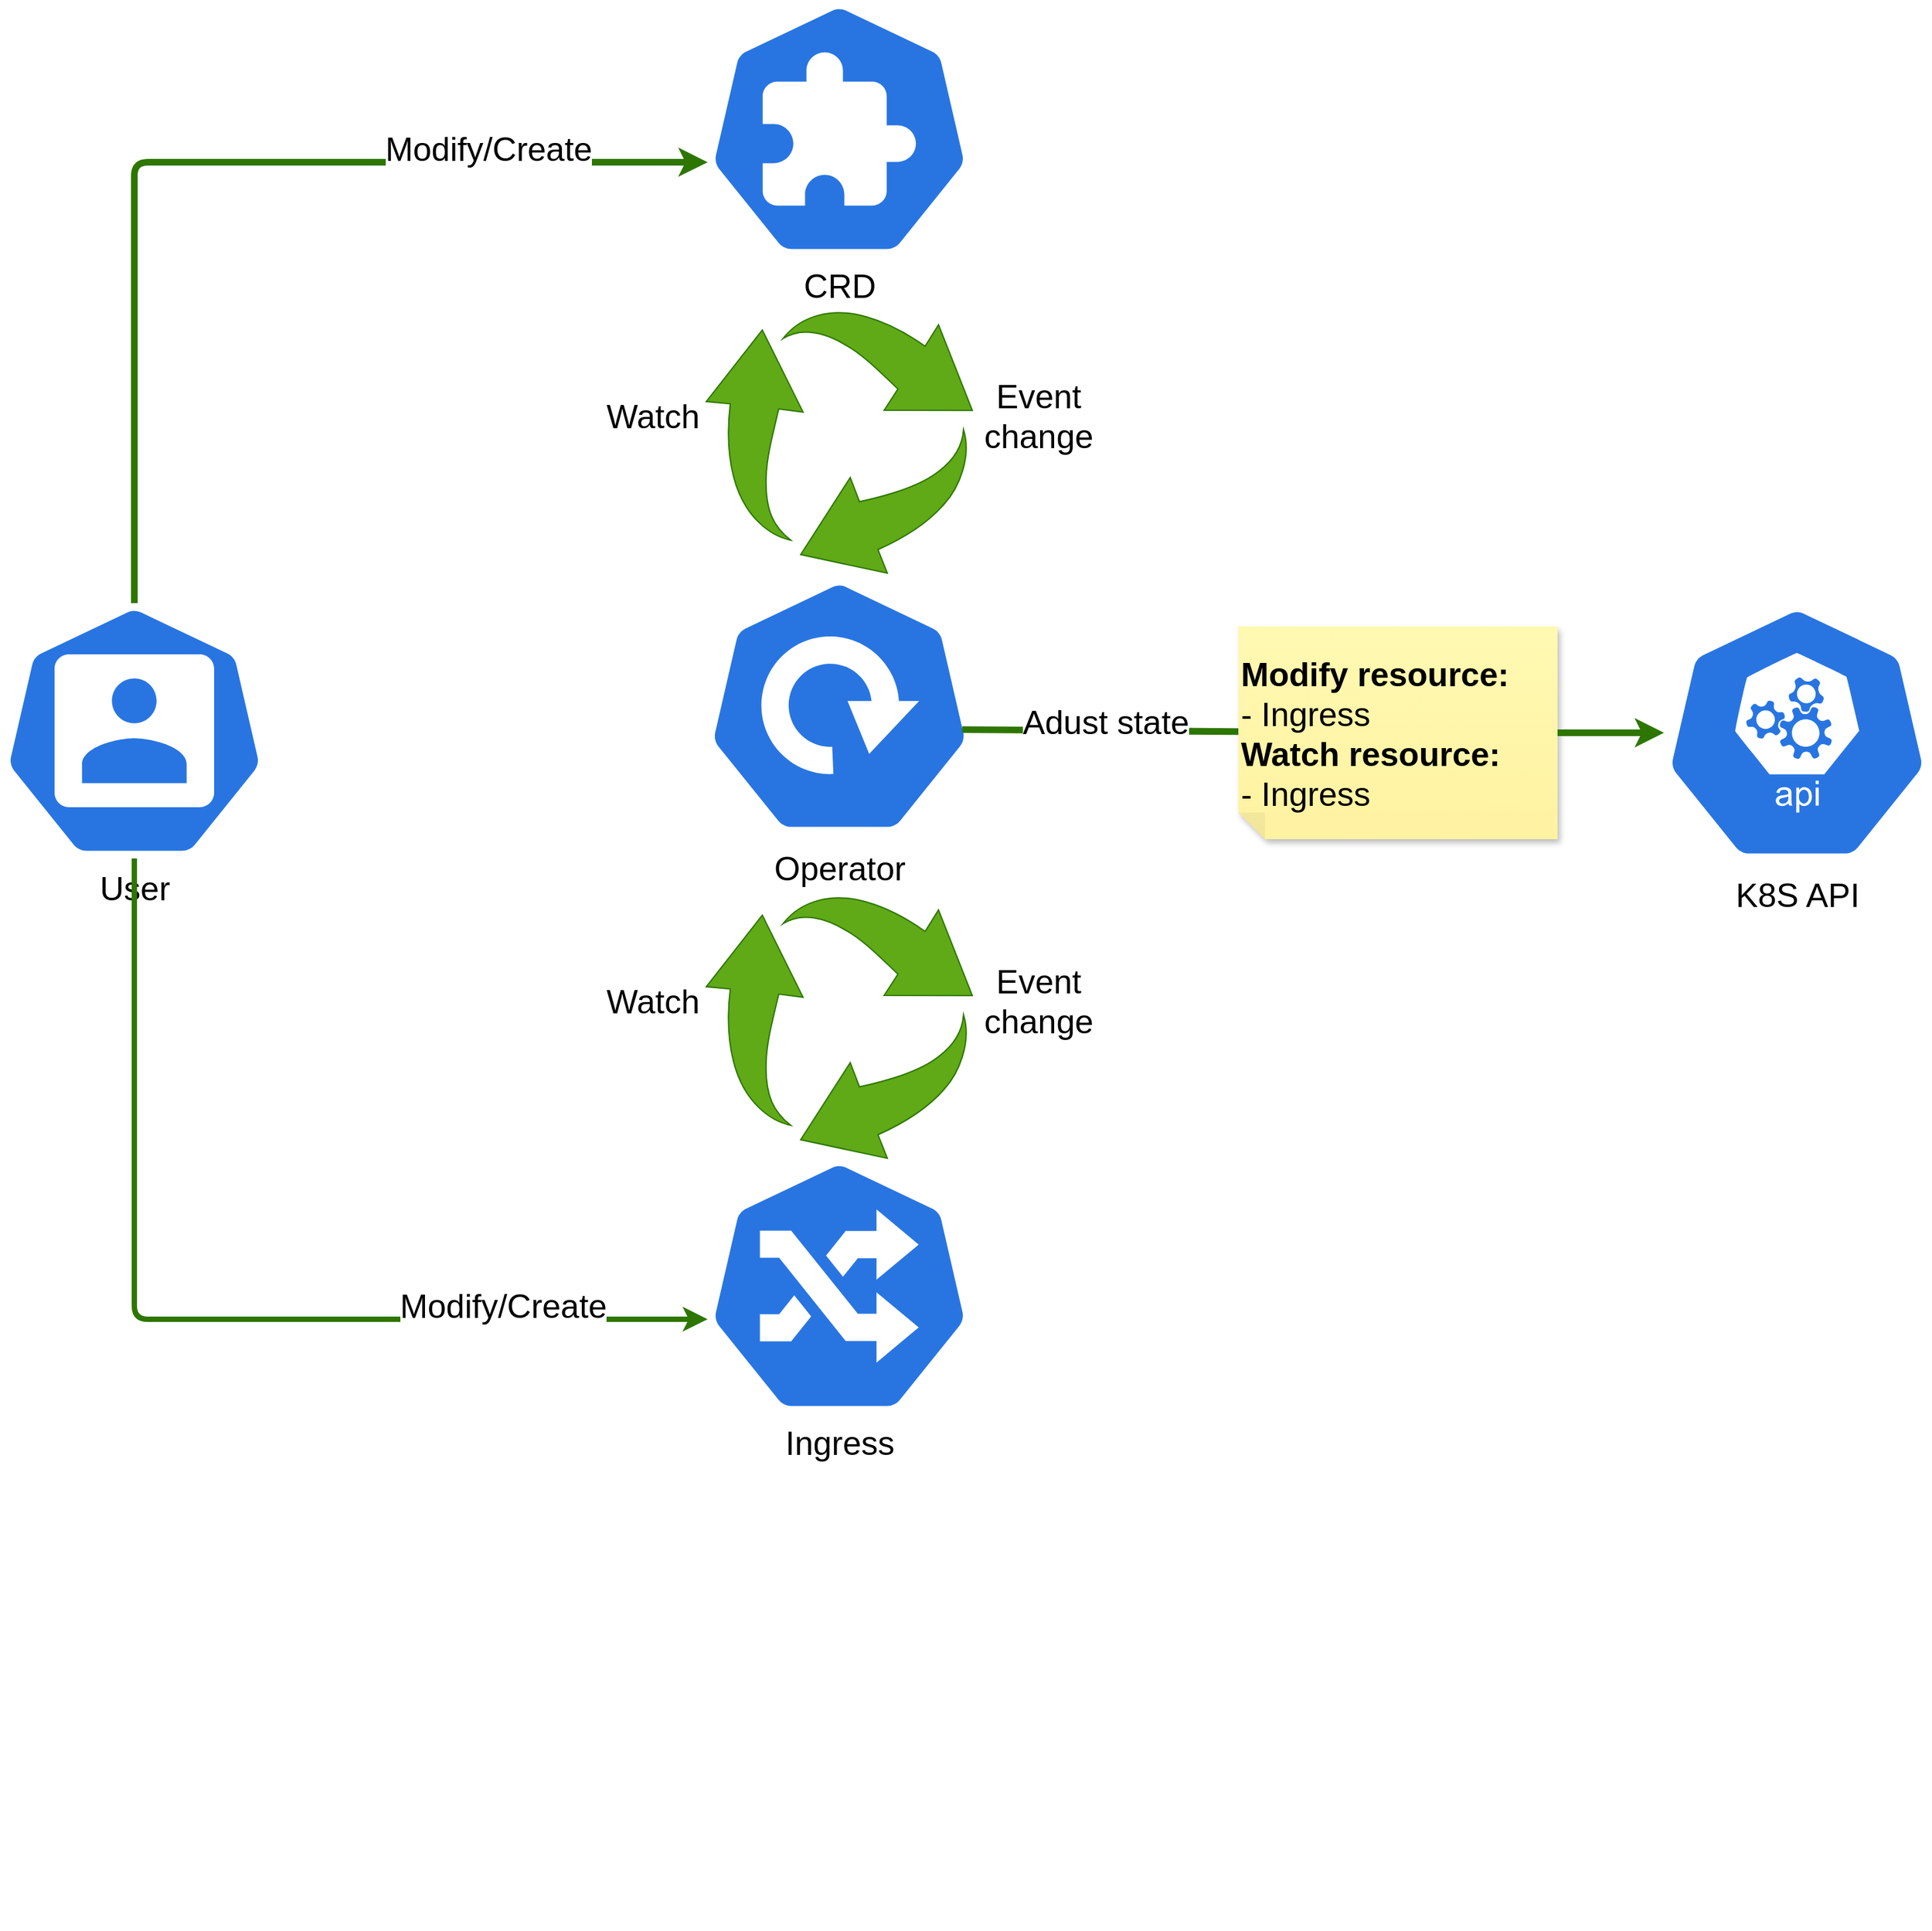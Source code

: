 <mxfile>
    <diagram name="Description" id="_o2L3f9pjlHrbbuKHUoa">
        <mxGraphModel dx="6057" dy="1709" grid="1" gridSize="10" guides="1" tooltips="1" connect="1" arrows="1" fold="1" page="1" pageScale="1" pageWidth="1500" pageHeight="1000" math="0" shadow="0">
            <root>
                <mxCell id="XLajMpSWsyHqntTYuPn4-0"/>
                <mxCell id="XLajMpSWsyHqntTYuPn4-1" parent="XLajMpSWsyHqntTYuPn4-0"/>
                <mxCell id="147" value="" style="shape=image;verticalLabelPosition=bottom;labelBackgroundColor=default;verticalAlign=top;aspect=fixed;imageAspect=0;image=https://d33wubrfki0l68.cloudfront.net/58f123041ee28fd283183b7a9433f0515fea8d7e/e7b9d/static/graphic_what-are-kubernetes-operators.png;" parent="XLajMpSWsyHqntTYuPn4-1" vertex="1">
                    <mxGeometry x="-1760" y="1640" width="520" height="260" as="geometry"/>
                </mxCell>
                <mxCell id="148" value="" style="group" vertex="1" connectable="0" parent="XLajMpSWsyHqntTYuPn4-1">
                    <mxGeometry x="-2130" y="450" width="1450" height="1102" as="geometry"/>
                </mxCell>
                <mxCell id="XAfdNNE_iEMXnMVFnpb3-146" value="" style="group" parent="148" vertex="1" connectable="0">
                    <mxGeometry width="1280" height="1102" as="geometry"/>
                </mxCell>
                <mxCell id="112" value="&lt;font style=&quot;font-size: 25px;&quot;&gt;User&lt;/font&gt;" style="sketch=0;html=1;dashed=0;whitespace=wrap;fillColor=#2875E2;strokeColor=#ffffff;points=[[0.005,0.63,0],[0.1,0.2,0],[0.9,0.2,0],[0.5,0,0],[0.995,0.63,0],[0.72,0.99,0],[0.5,1,0],[0.28,0.99,0]];verticalLabelPosition=bottom;align=center;verticalAlign=top;shape=mxgraph.kubernetes.icon;prIcon=user;aspect=fixed;" parent="XAfdNNE_iEMXnMVFnpb3-146" vertex="1">
                    <mxGeometry y="452.5" width="200" height="192" as="geometry"/>
                </mxCell>
                <mxCell id="117" value="&lt;font style=&quot;font-size: 25px;&quot;&gt;Ingress&lt;/font&gt;" style="sketch=0;html=1;dashed=0;whitespace=wrap;fillColor=#2875E2;strokeColor=#ffffff;points=[[0.005,0.63,0],[0.1,0.2,0],[0.9,0.2,0],[0.5,0,0],[0.995,0.63,0],[0.72,0.99,0],[0.5,1,0],[0.28,0.99,0]];verticalLabelPosition=bottom;align=center;verticalAlign=top;shape=mxgraph.kubernetes.icon;prIcon=ing;aspect=fixed;" parent="XAfdNNE_iEMXnMVFnpb3-146" vertex="1">
                    <mxGeometry x="530" y="870" width="200" height="192" as="geometry"/>
                </mxCell>
                <mxCell id="119" style="edgeStyle=none;html=1;exitX=0.5;exitY=1;exitDx=0;exitDy=0;exitPerimeter=0;entryX=0.005;entryY=0.63;entryDx=0;entryDy=0;entryPerimeter=0;strokeWidth=4;fillColor=#60a917;strokeColor=#2D7600;" parent="XAfdNNE_iEMXnMVFnpb3-146" source="112" target="117" edge="1">
                    <mxGeometry relative="1" as="geometry">
                        <mxPoint x="520" y="930" as="targetPoint"/>
                        <Array as="points">
                            <mxPoint x="100" y="991"/>
                        </Array>
                    </mxGeometry>
                </mxCell>
                <mxCell id="146" value="Modify/Create" style="edgeLabel;html=1;align=center;verticalAlign=middle;resizable=0;points=[];fontSize=25;" parent="119" vertex="1" connectable="0">
                    <mxGeometry x="0.544" y="-2" relative="1" as="geometry">
                        <mxPoint x="23" y="-13" as="offset"/>
                    </mxGeometry>
                </mxCell>
                <mxCell id="114" value="&lt;font style=&quot;font-size: 25px;&quot;&gt;CRD&lt;/font&gt;" style="sketch=0;html=1;dashed=0;whitespace=wrap;fillColor=#2875E2;strokeColor=#ffffff;points=[[0.005,0.63,0],[0.1,0.2,0],[0.9,0.2,0],[0.5,0,0],[0.995,0.63,0],[0.72,0.99,0],[0.5,1,0],[0.28,0.99,0]];verticalLabelPosition=bottom;align=center;verticalAlign=top;shape=mxgraph.kubernetes.icon;prIcon=crd;aspect=fixed;" parent="XAfdNNE_iEMXnMVFnpb3-146" vertex="1">
                    <mxGeometry x="530" width="200" height="192" as="geometry"/>
                </mxCell>
                <mxCell id="118" style="edgeStyle=none;html=1;exitX=0.5;exitY=0;exitDx=0;exitDy=0;exitPerimeter=0;entryX=0.005;entryY=0.63;entryDx=0;entryDy=0;entryPerimeter=0;strokeWidth=5;fillColor=#60a917;strokeColor=#2D7600;" parent="XAfdNNE_iEMXnMVFnpb3-146" source="112" target="114" edge="1">
                    <mxGeometry relative="1" as="geometry">
                        <Array as="points">
                            <mxPoint x="100" y="121"/>
                        </Array>
                    </mxGeometry>
                </mxCell>
                <mxCell id="145" value="Modify/Create" style="edgeLabel;html=1;align=center;verticalAlign=middle;resizable=0;points=[];fontSize=25;" parent="118" vertex="1" connectable="0">
                    <mxGeometry x="0.567" y="-6" relative="1" as="geometry">
                        <mxPoint y="-17" as="offset"/>
                    </mxGeometry>
                </mxCell>
                <mxCell id="NBvpr_D0aVoR7GNxFSRe-146" value="Operator" style="sketch=0;html=1;dashed=0;whitespace=wrap;fillColor=#2875E2;strokeColor=#ffffff;points=[[0.005,0.63,0],[0.1,0.2,0],[0.9,0.2,0],[0.5,0,0],[0.995,0.63,0],[0.72,0.99,0],[0.5,1,0],[0.28,0.99,0]];verticalLabelPosition=bottom;align=center;verticalAlign=top;shape=mxgraph.kubernetes.icon;prIcon=deploy;fontSize=25;" parent="XAfdNNE_iEMXnMVFnpb3-146" vertex="1">
                    <mxGeometry x="530" y="430" width="200" height="200" as="geometry"/>
                </mxCell>
                <mxCell id="08bgFSkB_qkZkr6tdaVS-148" value="" style="edgeStyle=none;html=1;strokeWidth=5;fontSize=20;fillColor=#60a917;strokeColor=#2D7600;exitX=0.962;exitY=0.588;exitDx=0;exitDy=0;exitPerimeter=0;endArrow=none;" parent="XAfdNNE_iEMXnMVFnpb3-146" source="NBvpr_D0aVoR7GNxFSRe-146" target="08bgFSkB_qkZkr6tdaVS-147" edge="1">
                    <mxGeometry relative="1" as="geometry">
                        <mxPoint x="-1407.6" y="997.6" as="sourcePoint"/>
                        <mxPoint x="-1050" y="998.303" as="targetPoint"/>
                    </mxGeometry>
                </mxCell>
                <mxCell id="08bgFSkB_qkZkr6tdaVS-149" value="&lt;font style=&quot;font-size: 25px;&quot;&gt;Adust state&lt;/font&gt;" style="edgeLabel;html=1;align=center;verticalAlign=middle;resizable=0;points=[];fontSize=20;" parent="08bgFSkB_qkZkr6tdaVS-148" vertex="1" connectable="0">
                    <mxGeometry x="-0.139" y="4" relative="1" as="geometry">
                        <mxPoint x="18" y="-4" as="offset"/>
                    </mxGeometry>
                </mxCell>
                <mxCell id="08bgFSkB_qkZkr6tdaVS-147" value="&lt;b&gt;Modify resource:&lt;/b&gt;&lt;br&gt;- Ingress&lt;br&gt;&lt;b&gt;Watch resource:&lt;/b&gt;&lt;br&gt;- Ingress" style="shape=note;whiteSpace=wrap;html=1;backgroundOutline=1;fontColor=#000000;darkOpacity=0.05;fillColor=#FFF9B2;strokeColor=none;fillStyle=solid;direction=west;gradientDirection=north;gradientColor=#FFF2A1;shadow=1;size=20;pointerEvents=1;fontSize=25;align=left;" parent="XAfdNNE_iEMXnMVFnpb3-146" vertex="1">
                    <mxGeometry x="930" y="470" width="240" height="160" as="geometry"/>
                </mxCell>
                <mxCell id="08bgFSkB_qkZkr6tdaVS-153" value="" style="group" parent="XAfdNNE_iEMXnMVFnpb3-146" vertex="1" connectable="0">
                    <mxGeometry x="460" y="230" width="350" height="200" as="geometry"/>
                </mxCell>
                <mxCell id="142" value="" style="sketch=0;html=1;strokeColor=#2D7600;shadow=0;align=center;verticalAlign=top;fillColor=#60a917;shape=mxgraph.gcp2.arrow_cycle;fontColor=#ffffff;container=0;" parent="08bgFSkB_qkZkr6tdaVS-153" vertex="1">
                    <mxGeometry x="70" width="200" height="200" as="geometry"/>
                </mxCell>
                <mxCell id="143" value="&lt;font style=&quot;font-size: 25px;&quot;&gt;Event change&lt;/font&gt;" style="text;strokeColor=none;align=center;fillColor=none;html=1;verticalAlign=middle;whiteSpace=wrap;rounded=0;fontSize=20;container=0;" parent="08bgFSkB_qkZkr6tdaVS-153" vertex="1">
                    <mxGeometry x="290" y="66" width="60" height="30" as="geometry"/>
                </mxCell>
                <mxCell id="144" value="&lt;font style=&quot;font-size: 25px;&quot;&gt;Watch&lt;/font&gt;" style="text;strokeColor=none;align=center;fillColor=none;html=1;verticalAlign=middle;whiteSpace=wrap;rounded=0;fontSize=20;container=0;" parent="08bgFSkB_qkZkr6tdaVS-153" vertex="1">
                    <mxGeometry y="66" width="60" height="30" as="geometry"/>
                </mxCell>
                <mxCell id="08bgFSkB_qkZkr6tdaVS-154" value="" style="group" parent="XAfdNNE_iEMXnMVFnpb3-146" vertex="1" connectable="0">
                    <mxGeometry x="460" y="670" width="350" height="200" as="geometry"/>
                </mxCell>
                <mxCell id="131" value="" style="sketch=0;html=1;strokeColor=#2D7600;shadow=0;align=center;verticalAlign=top;fillColor=#60a917;shape=mxgraph.gcp2.arrow_cycle;fontColor=#ffffff;container=0;" parent="08bgFSkB_qkZkr6tdaVS-154" vertex="1">
                    <mxGeometry x="70" width="200" height="200" as="geometry"/>
                </mxCell>
                <mxCell id="133" value="&lt;font style=&quot;font-size: 25px;&quot;&gt;Event change&lt;/font&gt;" style="text;strokeColor=none;align=center;fillColor=none;html=1;verticalAlign=middle;whiteSpace=wrap;rounded=0;fontSize=20;container=0;" parent="08bgFSkB_qkZkr6tdaVS-154" vertex="1">
                    <mxGeometry x="290" y="66" width="60" height="30" as="geometry"/>
                </mxCell>
                <mxCell id="135" value="&lt;font style=&quot;font-size: 25px;&quot;&gt;Watch&lt;/font&gt;" style="text;strokeColor=none;align=center;fillColor=none;html=1;verticalAlign=middle;whiteSpace=wrap;rounded=0;fontSize=20;container=0;" parent="08bgFSkB_qkZkr6tdaVS-154" vertex="1">
                    <mxGeometry y="66" width="60" height="30" as="geometry"/>
                </mxCell>
                <mxCell id="115" value="&lt;font style=&quot;font-size: 25px;&quot;&gt;K8S API&lt;/font&gt;" style="sketch=0;html=1;dashed=0;whitespace=wrap;fillColor=#2875E2;strokeColor=#ffffff;points=[[0.005,0.63,0],[0.1,0.2,0],[0.9,0.2,0],[0.5,0,0],[0.995,0.63,0],[0.72,0.99,0],[0.5,1,0],[0.28,0.99,0]];verticalLabelPosition=bottom;align=center;verticalAlign=top;shape=mxgraph.kubernetes.icon;prIcon=api;" parent="148" vertex="1">
                    <mxGeometry x="1250" y="450" width="200" height="200" as="geometry"/>
                </mxCell>
                <mxCell id="137" value="" style="edgeStyle=none;html=1;strokeWidth=5;fontSize=20;fillColor=#60a917;strokeColor=#2D7600;exitX=0;exitY=0.5;exitDx=0;exitDy=0;exitPerimeter=0;startArrow=none;" parent="148" source="08bgFSkB_qkZkr6tdaVS-147" target="115" edge="1">
                    <mxGeometry relative="1" as="geometry">
                        <mxPoint x="730" y="548.5" as="sourcePoint"/>
                        <mxPoint x="860" y="548.5" as="targetPoint"/>
                    </mxGeometry>
                </mxCell>
            </root>
        </mxGraphModel>
    </diagram>
    <diagram name="Copy of Description" id="haG0jc73lLNSSZobCQfu">
        <mxGraphModel dx="4529" dy="854" grid="1" gridSize="10" guides="1" tooltips="1" connect="1" arrows="1" fold="1" page="1" pageScale="1" pageWidth="1500" pageHeight="1000" math="0" shadow="0">
            <root>
                <mxCell id="4ndF_vWXKTqFUOwAZVbW-0"/>
                <mxCell id="4ndF_vWXKTqFUOwAZVbW-1" parent="4ndF_vWXKTqFUOwAZVbW-0"/>
                <mxCell id="4ndF_vWXKTqFUOwAZVbW-3" value="" style="group" vertex="1" connectable="0" parent="4ndF_vWXKTqFUOwAZVbW-1">
                    <mxGeometry x="-2130" y="450" width="1450" height="1102" as="geometry"/>
                </mxCell>
                <mxCell id="4ndF_vWXKTqFUOwAZVbW-4" value="" style="group" vertex="1" connectable="0" parent="4ndF_vWXKTqFUOwAZVbW-3">
                    <mxGeometry width="1280" height="1102" as="geometry"/>
                </mxCell>
                <mxCell id="4ndF_vWXKTqFUOwAZVbW-5" value="&lt;font style=&quot;font-size: 25px;&quot;&gt;User&lt;/font&gt;" style="sketch=0;html=1;dashed=0;whitespace=wrap;fillColor=#2875E2;strokeColor=#ffffff;points=[[0.005,0.63,0],[0.1,0.2,0],[0.9,0.2,0],[0.5,0,0],[0.995,0.63,0],[0.72,0.99,0],[0.5,1,0],[0.28,0.99,0]];verticalLabelPosition=bottom;align=center;verticalAlign=top;shape=mxgraph.kubernetes.icon;prIcon=user;aspect=fixed;" vertex="1" parent="4ndF_vWXKTqFUOwAZVbW-4">
                    <mxGeometry y="452.5" width="200" height="192" as="geometry"/>
                </mxCell>
                <mxCell id="4ndF_vWXKTqFUOwAZVbW-6" value="&lt;font style=&quot;font-size: 25px;&quot;&gt;Ingress&lt;/font&gt;" style="sketch=0;html=1;dashed=0;whitespace=wrap;fillColor=#2875E2;strokeColor=#ffffff;points=[[0.005,0.63,0],[0.1,0.2,0],[0.9,0.2,0],[0.5,0,0],[0.995,0.63,0],[0.72,0.99,0],[0.5,1,0],[0.28,0.99,0]];verticalLabelPosition=bottom;align=center;verticalAlign=top;shape=mxgraph.kubernetes.icon;prIcon=ing;aspect=fixed;" vertex="1" parent="4ndF_vWXKTqFUOwAZVbW-4">
                    <mxGeometry x="530" y="870" width="200" height="192" as="geometry"/>
                </mxCell>
                <mxCell id="4ndF_vWXKTqFUOwAZVbW-7" style="edgeStyle=none;html=1;exitX=0.5;exitY=1;exitDx=0;exitDy=0;exitPerimeter=0;entryX=0.005;entryY=0.63;entryDx=0;entryDy=0;entryPerimeter=0;strokeWidth=4;fillColor=#60a917;strokeColor=#2D7600;" edge="1" parent="4ndF_vWXKTqFUOwAZVbW-4" source="4ndF_vWXKTqFUOwAZVbW-5" target="4ndF_vWXKTqFUOwAZVbW-6">
                    <mxGeometry relative="1" as="geometry">
                        <mxPoint x="520" y="930" as="targetPoint"/>
                        <Array as="points">
                            <mxPoint x="100" y="991"/>
                        </Array>
                    </mxGeometry>
                </mxCell>
                <mxCell id="4ndF_vWXKTqFUOwAZVbW-8" value="Modify/Create" style="edgeLabel;html=1;align=center;verticalAlign=middle;resizable=0;points=[];fontSize=25;" vertex="1" connectable="0" parent="4ndF_vWXKTqFUOwAZVbW-7">
                    <mxGeometry x="0.544" y="-2" relative="1" as="geometry">
                        <mxPoint x="23" y="-13" as="offset"/>
                    </mxGeometry>
                </mxCell>
                <mxCell id="4ndF_vWXKTqFUOwAZVbW-9" value="&lt;font style=&quot;font-size: 25px;&quot;&gt;CRD&lt;/font&gt;" style="sketch=0;html=1;dashed=0;whitespace=wrap;fillColor=#2875E2;strokeColor=#ffffff;points=[[0.005,0.63,0],[0.1,0.2,0],[0.9,0.2,0],[0.5,0,0],[0.995,0.63,0],[0.72,0.99,0],[0.5,1,0],[0.28,0.99,0]];verticalLabelPosition=bottom;align=center;verticalAlign=top;shape=mxgraph.kubernetes.icon;prIcon=crd;aspect=fixed;" vertex="1" parent="4ndF_vWXKTqFUOwAZVbW-4">
                    <mxGeometry x="530" width="200" height="192" as="geometry"/>
                </mxCell>
                <mxCell id="4ndF_vWXKTqFUOwAZVbW-10" style="edgeStyle=none;html=1;exitX=0.5;exitY=0;exitDx=0;exitDy=0;exitPerimeter=0;entryX=0.005;entryY=0.63;entryDx=0;entryDy=0;entryPerimeter=0;strokeWidth=5;fillColor=#60a917;strokeColor=#2D7600;" edge="1" parent="4ndF_vWXKTqFUOwAZVbW-4" source="4ndF_vWXKTqFUOwAZVbW-5" target="4ndF_vWXKTqFUOwAZVbW-9">
                    <mxGeometry relative="1" as="geometry">
                        <Array as="points">
                            <mxPoint x="100" y="121"/>
                        </Array>
                    </mxGeometry>
                </mxCell>
                <mxCell id="4ndF_vWXKTqFUOwAZVbW-11" value="Modify/Create" style="edgeLabel;html=1;align=center;verticalAlign=middle;resizable=0;points=[];fontSize=25;" vertex="1" connectable="0" parent="4ndF_vWXKTqFUOwAZVbW-10">
                    <mxGeometry x="0.567" y="-6" relative="1" as="geometry">
                        <mxPoint y="-17" as="offset"/>
                    </mxGeometry>
                </mxCell>
                <mxCell id="4ndF_vWXKTqFUOwAZVbW-12" value="Operator" style="sketch=0;html=1;dashed=0;whitespace=wrap;fillColor=#2875E2;strokeColor=#ffffff;points=[[0.005,0.63,0],[0.1,0.2,0],[0.9,0.2,0],[0.5,0,0],[0.995,0.63,0],[0.72,0.99,0],[0.5,1,0],[0.28,0.99,0]];verticalLabelPosition=bottom;align=center;verticalAlign=top;shape=mxgraph.kubernetes.icon;prIcon=deploy;fontSize=25;" vertex="1" parent="4ndF_vWXKTqFUOwAZVbW-4">
                    <mxGeometry x="530" y="430" width="200" height="200" as="geometry"/>
                </mxCell>
                <mxCell id="4ndF_vWXKTqFUOwAZVbW-13" value="" style="edgeStyle=none;html=1;strokeWidth=5;fontSize=20;fillColor=#60a917;strokeColor=#2D7600;exitX=0.962;exitY=0.588;exitDx=0;exitDy=0;exitPerimeter=0;endArrow=none;" edge="1" parent="4ndF_vWXKTqFUOwAZVbW-4" source="4ndF_vWXKTqFUOwAZVbW-12" target="4ndF_vWXKTqFUOwAZVbW-15">
                    <mxGeometry relative="1" as="geometry">
                        <mxPoint x="-1407.6" y="997.6" as="sourcePoint"/>
                        <mxPoint x="-1050" y="998.303" as="targetPoint"/>
                    </mxGeometry>
                </mxCell>
                <mxCell id="4ndF_vWXKTqFUOwAZVbW-14" value="&lt;font style=&quot;font-size: 25px;&quot;&gt;Adust state&lt;/font&gt;" style="edgeLabel;html=1;align=center;verticalAlign=middle;resizable=0;points=[];fontSize=20;" vertex="1" connectable="0" parent="4ndF_vWXKTqFUOwAZVbW-13">
                    <mxGeometry x="-0.139" y="4" relative="1" as="geometry">
                        <mxPoint x="18" y="-4" as="offset"/>
                    </mxGeometry>
                </mxCell>
                <mxCell id="4ndF_vWXKTqFUOwAZVbW-15" value="&lt;b&gt;Modify resource:&lt;/b&gt;&lt;br&gt;- Ingress&lt;br&gt;&lt;b&gt;Watch resource:&lt;/b&gt;&lt;br&gt;- Ingress" style="shape=note;whiteSpace=wrap;html=1;backgroundOutline=1;fontColor=#000000;darkOpacity=0.05;fillColor=#FFF9B2;strokeColor=none;fillStyle=solid;direction=west;gradientDirection=north;gradientColor=#FFF2A1;shadow=1;size=20;pointerEvents=1;fontSize=25;align=left;" vertex="1" parent="4ndF_vWXKTqFUOwAZVbW-4">
                    <mxGeometry x="930" y="470" width="240" height="160" as="geometry"/>
                </mxCell>
                <mxCell id="4ndF_vWXKTqFUOwAZVbW-16" value="" style="group" vertex="1" connectable="0" parent="4ndF_vWXKTqFUOwAZVbW-4">
                    <mxGeometry x="460" y="230" width="350" height="200" as="geometry"/>
                </mxCell>
                <mxCell id="4ndF_vWXKTqFUOwAZVbW-17" value="" style="sketch=0;html=1;strokeColor=#2D7600;shadow=0;align=center;verticalAlign=top;fillColor=#60a917;shape=mxgraph.gcp2.arrow_cycle;fontColor=#ffffff;container=0;" vertex="1" parent="4ndF_vWXKTqFUOwAZVbW-16">
                    <mxGeometry x="70" width="200" height="200" as="geometry"/>
                </mxCell>
                <mxCell id="4ndF_vWXKTqFUOwAZVbW-18" value="&lt;font style=&quot;font-size: 25px;&quot;&gt;Event change&lt;/font&gt;" style="text;strokeColor=none;align=center;fillColor=none;html=1;verticalAlign=middle;whiteSpace=wrap;rounded=0;fontSize=20;container=0;" vertex="1" parent="4ndF_vWXKTqFUOwAZVbW-16">
                    <mxGeometry x="290" y="66" width="60" height="30" as="geometry"/>
                </mxCell>
                <mxCell id="4ndF_vWXKTqFUOwAZVbW-19" value="&lt;font style=&quot;font-size: 25px;&quot;&gt;Watch&lt;/font&gt;" style="text;strokeColor=none;align=center;fillColor=none;html=1;verticalAlign=middle;whiteSpace=wrap;rounded=0;fontSize=20;container=0;" vertex="1" parent="4ndF_vWXKTqFUOwAZVbW-16">
                    <mxGeometry y="66" width="60" height="30" as="geometry"/>
                </mxCell>
                <mxCell id="4ndF_vWXKTqFUOwAZVbW-20" value="" style="group" vertex="1" connectable="0" parent="4ndF_vWXKTqFUOwAZVbW-4">
                    <mxGeometry x="460" y="670" width="350" height="200" as="geometry"/>
                </mxCell>
                <mxCell id="4ndF_vWXKTqFUOwAZVbW-21" value="" style="sketch=0;html=1;strokeColor=#2D7600;shadow=0;align=center;verticalAlign=top;fillColor=#60a917;shape=mxgraph.gcp2.arrow_cycle;fontColor=#ffffff;container=0;" vertex="1" parent="4ndF_vWXKTqFUOwAZVbW-20">
                    <mxGeometry x="70" width="200" height="200" as="geometry"/>
                </mxCell>
                <mxCell id="4ndF_vWXKTqFUOwAZVbW-22" value="&lt;font style=&quot;font-size: 25px;&quot;&gt;Event change&lt;/font&gt;" style="text;strokeColor=none;align=center;fillColor=none;html=1;verticalAlign=middle;whiteSpace=wrap;rounded=0;fontSize=20;container=0;" vertex="1" parent="4ndF_vWXKTqFUOwAZVbW-20">
                    <mxGeometry x="290" y="66" width="60" height="30" as="geometry"/>
                </mxCell>
                <mxCell id="4ndF_vWXKTqFUOwAZVbW-23" value="&lt;font style=&quot;font-size: 25px;&quot;&gt;Watch&lt;/font&gt;" style="text;strokeColor=none;align=center;fillColor=none;html=1;verticalAlign=middle;whiteSpace=wrap;rounded=0;fontSize=20;container=0;" vertex="1" parent="4ndF_vWXKTqFUOwAZVbW-20">
                    <mxGeometry y="66" width="60" height="30" as="geometry"/>
                </mxCell>
                <mxCell id="4ndF_vWXKTqFUOwAZVbW-24" value="&lt;font style=&quot;font-size: 25px;&quot;&gt;K8S API&lt;/font&gt;" style="sketch=0;html=1;dashed=0;whitespace=wrap;fillColor=#2875E2;strokeColor=#ffffff;points=[[0.005,0.63,0],[0.1,0.2,0],[0.9,0.2,0],[0.5,0,0],[0.995,0.63,0],[0.72,0.99,0],[0.5,1,0],[0.28,0.99,0]];verticalLabelPosition=bottom;align=center;verticalAlign=top;shape=mxgraph.kubernetes.icon;prIcon=api;" vertex="1" parent="4ndF_vWXKTqFUOwAZVbW-3">
                    <mxGeometry x="1250" y="450" width="200" height="200" as="geometry"/>
                </mxCell>
                <mxCell id="4ndF_vWXKTqFUOwAZVbW-25" value="" style="edgeStyle=none;html=1;strokeWidth=5;fontSize=20;fillColor=#60a917;strokeColor=#2D7600;exitX=0;exitY=0.5;exitDx=0;exitDy=0;exitPerimeter=0;startArrow=none;" edge="1" parent="4ndF_vWXKTqFUOwAZVbW-3" source="4ndF_vWXKTqFUOwAZVbW-15" target="4ndF_vWXKTqFUOwAZVbW-24">
                    <mxGeometry relative="1" as="geometry">
                        <mxPoint x="730" y="548.5" as="sourcePoint"/>
                        <mxPoint x="860" y="548.5" as="targetPoint"/>
                    </mxGeometry>
                </mxCell>
            </root>
        </mxGraphModel>
    </diagram>
    <diagram name="main.go" id="44sS7Sk5tguPluANTg_r">
        <mxGraphModel dx="4070" dy="617" grid="1" gridSize="10" guides="1" tooltips="1" connect="1" arrows="1" fold="1" page="1" pageScale="1" pageWidth="1500" pageHeight="1000" math="0" shadow="0">
            <root>
                <mxCell id="cn9trxKBy41DH9-4OUM7-0"/>
                <mxCell id="cn9trxKBy41DH9-4OUM7-1" parent="cn9trxKBy41DH9-4OUM7-0"/>
                <mxCell id="cn9trxKBy41DH9-4OUM7-2" value="" style="group" parent="cn9trxKBy41DH9-4OUM7-1" vertex="1" connectable="0">
                    <mxGeometry x="180" y="160" width="3470" height="1677" as="geometry"/>
                </mxCell>
                <mxCell id="cn9trxKBy41DH9-4OUM7-3" value="" style="verticalLabelPosition=bottom;sketch=0;aspect=fixed;html=1;verticalAlign=top;strokeColor=none;align=center;outlineConnect=0;shape=mxgraph.citrix.web_server;hachureGap=4;jiggle=2;curveFitting=1;fontFamily=Architects Daughter;fontSource=https%3A%2F%2Ffonts.googleapis.com%2Fcss%3Ffamily%3DArchitects%2BDaughter;fontSize=20;" parent="cn9trxKBy41DH9-4OUM7-2" vertex="1">
                    <mxGeometry y="320" width="306.01" height="360" as="geometry"/>
                </mxCell>
                <mxCell id="cn9trxKBy41DH9-4OUM7-4" value="&lt;font style=&quot;font-size: 20px;&quot; color=&quot;#ffffff&quot;&gt;&lt;b&gt;API Server&lt;/b&gt;&lt;/font&gt;" style="sketch=0;points=[[0,0,0],[0.25,0,0],[0.5,0,0],[0.75,0,0],[1,0,0],[0,1,0],[0.25,1,0],[0.5,1,0],[0.75,1,0],[1,1,0],[0,0.25,0],[0,0.5,0],[0,0.75,0],[1,0.25,0],[1,0.5,0],[1,0.75,0]];outlineConnect=0;fontColor=#232F3E;gradientColor=#945DF2;gradientDirection=north;fillColor=#5A30B5;strokeColor=#ffffff;dashed=0;verticalLabelPosition=bottom;verticalAlign=top;align=center;html=1;fontSize=12;fontStyle=0;aspect=fixed;shape=mxgraph.aws4.resourceIcon;resIcon=mxgraph.aws4.api_gateway;direction=east;rotation=0;flipH=0;" parent="cn9trxKBy41DH9-4OUM7-2" vertex="1">
                    <mxGeometry x="1034" y="1281" width="396" height="396" as="geometry"/>
                </mxCell>
                <mxCell id="cn9trxKBy41DH9-4OUM7-5" value="&lt;h1&gt;&lt;font style=&quot;font-size: 20px;&quot;&gt;&lt;b&gt;Update master token&lt;/b&gt;&lt;/font&gt;&lt;/h1&gt;" style="aspect=fixed;html=1;points=[];align=center;image;fontSize=12;image=img/lib/azure2/storage/Storage_Sync_Services.svg;fontColor=#FFFFFF;" parent="cn9trxKBy41DH9-4OUM7-2" vertex="1">
                    <mxGeometry x="1080" y="318.34" width="400" height="333.33" as="geometry"/>
                </mxCell>
                <mxCell id="cn9trxKBy41DH9-4OUM7-6" value="" style="rhombus;whiteSpace=wrap;html=1;verticalAlign=bottom;fillColor=#60a917;strokeColor=#2D7600;fontColor=#ffffff;sketch=0;dashed=0;fontStyle=0;container=0;" parent="cn9trxKBy41DH9-4OUM7-2" vertex="1">
                    <mxGeometry x="2430" y="440" width="120" height="120" as="geometry"/>
                </mxCell>
                <mxCell id="cn9trxKBy41DH9-4OUM7-7" value="&lt;h1&gt;&lt;font style=&quot;font-size: 15px;&quot;&gt;GetMasterTokenController&lt;/font&gt;&lt;/h1&gt;" style="text;strokeColor=none;align=center;fillColor=none;html=1;verticalAlign=middle;whiteSpace=wrap;rounded=0;labelBackgroundColor=none;fontFamily=Helvetica;fontSize=5;fontColor=#FFFFFF;container=0;" parent="cn9trxKBy41DH9-4OUM7-2" vertex="1">
                    <mxGeometry x="2430" y="560" width="120" height="80" as="geometry"/>
                </mxCell>
                <mxCell id="cn9trxKBy41DH9-4OUM7-8" value="" style="edgeStyle=none;html=1;fontFamily=Helvetica;fontSize=8;fontColor=#FF0000;fillColor=#a20025;strokeColor=#6F0000;strokeWidth=4;exitX=0.5;exitY=0;exitDx=0;exitDy=0;entryX=0.5;entryY=1;entryDx=0;entryDy=0;" parent="cn9trxKBy41DH9-4OUM7-2" source="cn9trxKBy41DH9-4OUM7-15" edge="1">
                    <mxGeometry relative="1" as="geometry">
                        <mxPoint x="1870" y="720" as="sourcePoint"/>
                        <mxPoint x="3170" y="200" as="targetPoint"/>
                    </mxGeometry>
                </mxCell>
                <mxCell id="cn9trxKBy41DH9-4OUM7-9" value="" style="rhombus;whiteSpace=wrap;html=1;verticalAlign=bottom;fillColor=#60a917;strokeColor=#2D7600;fontColor=#ffffff;sketch=0;dashed=0;fontStyle=0;container=0;" parent="cn9trxKBy41DH9-4OUM7-2" vertex="1">
                    <mxGeometry x="1710" y="440" width="120" height="120" as="geometry"/>
                </mxCell>
                <mxCell id="cn9trxKBy41DH9-4OUM7-10" value="" style="edgeStyle=none;html=1;entryX=0;entryY=0.5;entryDx=0;entryDy=0;fillColor=#008a00;strokeColor=#005700;strokeWidth=4;" parent="cn9trxKBy41DH9-4OUM7-2" source="cn9trxKBy41DH9-4OUM7-5" target="cn9trxKBy41DH9-4OUM7-9" edge="1">
                    <mxGeometry relative="1" as="geometry">
                        <mxPoint x="1548" y="368.571" as="targetPoint"/>
                    </mxGeometry>
                </mxCell>
                <mxCell id="cn9trxKBy41DH9-4OUM7-11" value="&lt;h1&gt;&lt;font style=&quot;font-size: 15px;&quot;&gt;SyncMasterTokenController&lt;/font&gt;&lt;/h1&gt;" style="text;strokeColor=none;align=center;fillColor=none;html=1;verticalAlign=middle;whiteSpace=wrap;rounded=0;labelBackgroundColor=none;fontFamily=Helvetica;fontSize=5;fontColor=#FFFFFF;container=0;" parent="cn9trxKBy41DH9-4OUM7-2" vertex="1">
                    <mxGeometry x="1710" y="560" width="120" height="80" as="geometry"/>
                </mxCell>
                <mxCell id="cn9trxKBy41DH9-4OUM7-12" value="&lt;h3&gt;&lt;br&gt;&lt;/h3&gt;" style="triangle;whiteSpace=wrap;html=1;verticalAlign=bottom;fillColor=#60a917;strokeColor=#2D7600;fontColor=#ffffff;sketch=0;dashed=0;fontStyle=0;container=0;" parent="cn9trxKBy41DH9-4OUM7-2" vertex="1">
                    <mxGeometry x="2670" y="440" width="120" height="120" as="geometry"/>
                </mxCell>
                <mxCell id="cn9trxKBy41DH9-4OUM7-13" value="" style="edgeStyle=none;html=1;strokeWidth=4;fillColor=#008a00;strokeColor=#005700;" parent="cn9trxKBy41DH9-4OUM7-2" source="cn9trxKBy41DH9-4OUM7-6" target="cn9trxKBy41DH9-4OUM7-12" edge="1">
                    <mxGeometry relative="1" as="geometry">
                        <mxPoint x="2611.587" y="734.49" as="targetPoint"/>
                    </mxGeometry>
                </mxCell>
                <mxCell id="cn9trxKBy41DH9-4OUM7-14" value="&lt;h3&gt;&lt;span style=&quot;font-size: 15px;&quot;&gt;Section: 3 - store the master token and sleep for SLEEP_ON_SUCCESS&lt;/span&gt;&lt;br&gt;&lt;/h3&gt;" style="text;strokeColor=none;align=center;fillColor=none;html=1;verticalAlign=middle;whiteSpace=wrap;rounded=0;labelBackgroundColor=none;fontColor=#FFFFFF;container=0;" parent="cn9trxKBy41DH9-4OUM7-2" vertex="1">
                    <mxGeometry x="2670" y="560" width="120" height="80" as="geometry"/>
                </mxCell>
                <mxCell id="cn9trxKBy41DH9-4OUM7-15" value="" style="rhombus;whiteSpace=wrap;html=1;verticalAlign=bottom;fillColor=#60a917;strokeColor=#2D7600;fontColor=#ffffff;sketch=0;dashed=0;fontStyle=0;container=0;" parent="cn9trxKBy41DH9-4OUM7-2" vertex="1">
                    <mxGeometry x="3110" y="440" width="120" height="120" as="geometry"/>
                </mxCell>
                <mxCell id="cn9trxKBy41DH9-4OUM7-16" value="&lt;h1&gt;&lt;font style=&quot;font-size: 15px;&quot;&gt;GetMasterTokenFromRefreshController&lt;/font&gt;&lt;/h1&gt;" style="text;strokeColor=none;align=center;fillColor=none;html=1;verticalAlign=middle;whiteSpace=wrap;rounded=0;labelBackgroundColor=none;fontFamily=Helvetica;fontSize=5;fontColor=#FFFFFF;container=0;" parent="cn9trxKBy41DH9-4OUM7-2" vertex="1">
                    <mxGeometry x="3110" y="560" width="120" height="80" as="geometry"/>
                </mxCell>
                <mxCell id="cn9trxKBy41DH9-4OUM7-17" value="" style="group" parent="cn9trxKBy41DH9-4OUM7-2" vertex="1" connectable="0">
                    <mxGeometry x="1950" y="440" width="120" height="200" as="geometry"/>
                </mxCell>
                <mxCell id="cn9trxKBy41DH9-4OUM7-18" value="&lt;h3&gt;&lt;br&gt;&lt;/h3&gt;" style="triangle;whiteSpace=wrap;html=1;verticalAlign=bottom;fillColor=#60a917;strokeColor=#2D7600;fontColor=#ffffff;sketch=0;dashed=0;fontStyle=0;container=0;" parent="cn9trxKBy41DH9-4OUM7-17" vertex="1">
                    <mxGeometry width="120" height="120" as="geometry"/>
                </mxCell>
                <mxCell id="cn9trxKBy41DH9-4OUM7-19" value="&lt;h3&gt;&lt;font style=&quot;font-size: 15px;&quot;&gt;Section: 1 - keycloak - initialize http session&lt;/font&gt;&lt;/h3&gt;" style="text;strokeColor=none;align=center;fillColor=none;html=1;verticalAlign=middle;whiteSpace=wrap;rounded=0;labelBackgroundColor=none;fontColor=#FFFFFF;container=0;" parent="cn9trxKBy41DH9-4OUM7-17" vertex="1">
                    <mxGeometry y="120" width="120" height="80" as="geometry"/>
                </mxCell>
                <mxCell id="cn9trxKBy41DH9-4OUM7-20" value="" style="edgeStyle=none;html=1;entryX=0;entryY=0.5;entryDx=0;entryDy=0;fillColor=#008a00;strokeColor=#005700;strokeWidth=4;" parent="cn9trxKBy41DH9-4OUM7-2" source="cn9trxKBy41DH9-4OUM7-9" target="cn9trxKBy41DH9-4OUM7-18" edge="1">
                    <mxGeometry relative="1" as="geometry">
                        <mxPoint x="1892.727" y="671.818" as="targetPoint"/>
                    </mxGeometry>
                </mxCell>
                <mxCell id="cn9trxKBy41DH9-4OUM7-21" value="" style="group" parent="cn9trxKBy41DH9-4OUM7-2" vertex="1" connectable="0">
                    <mxGeometry x="2190" y="440" width="120" height="200" as="geometry"/>
                </mxCell>
                <mxCell id="cn9trxKBy41DH9-4OUM7-22" value="&lt;h3&gt;&lt;br&gt;&lt;/h3&gt;" style="triangle;whiteSpace=wrap;html=1;verticalAlign=bottom;fillColor=#60a917;strokeColor=#2D7600;fontColor=#ffffff;sketch=0;dashed=0;fontStyle=0;container=0;" parent="cn9trxKBy41DH9-4OUM7-21" vertex="1">
                    <mxGeometry width="120" height="120" as="geometry"/>
                </mxCell>
                <mxCell id="cn9trxKBy41DH9-4OUM7-23" value="&lt;h3&gt;&lt;font style=&quot;font-size: 15px;&quot;&gt;Section: 2 - get and store master token for the first time or after an error&lt;/font&gt;&lt;/h3&gt;" style="text;strokeColor=none;align=center;fillColor=none;html=1;verticalAlign=middle;whiteSpace=wrap;rounded=0;labelBackgroundColor=none;fontColor=#FFFFFF;container=0;" parent="cn9trxKBy41DH9-4OUM7-21" vertex="1">
                    <mxGeometry y="120" width="120" height="80" as="geometry"/>
                </mxCell>
                <mxCell id="cn9trxKBy41DH9-4OUM7-24" value="" style="edgeStyle=none;jumpSize=20;html=1;strokeWidth=4;fontFamily=Helvetica;fontSize=15;fontColor=#FF0000;fillColor=#008a00;strokeColor=#005700;entryX=0;entryY=0.5;entryDx=0;entryDy=0;" parent="cn9trxKBy41DH9-4OUM7-2" source="cn9trxKBy41DH9-4OUM7-18" target="cn9trxKBy41DH9-4OUM7-22" edge="1">
                    <mxGeometry relative="1" as="geometry">
                        <mxPoint x="1430" y="501" as="targetPoint"/>
                    </mxGeometry>
                </mxCell>
                <mxCell id="cn9trxKBy41DH9-4OUM7-25" value="" style="group" parent="cn9trxKBy41DH9-4OUM7-2" vertex="1" connectable="0">
                    <mxGeometry x="2910" y="440" width="120" height="200" as="geometry"/>
                </mxCell>
                <mxCell id="cn9trxKBy41DH9-4OUM7-26" value="&lt;h3&gt;&lt;br&gt;&lt;/h3&gt;" style="triangle;whiteSpace=wrap;html=1;verticalAlign=bottom;fillColor=#60a917;strokeColor=#2D7600;fontColor=#ffffff;sketch=0;dashed=0;fontStyle=0;container=0;" parent="cn9trxKBy41DH9-4OUM7-25" vertex="1">
                    <mxGeometry width="120" height="120" as="geometry"/>
                </mxCell>
                <mxCell id="cn9trxKBy41DH9-4OUM7-27" value="&lt;h3&gt;&lt;font style=&quot;font-size: 15px;&quot;&gt;Section: 4 - next token update will be with the refresh token and update master token&lt;/font&gt;&lt;/h3&gt;" style="text;strokeColor=none;align=center;fillColor=none;html=1;verticalAlign=middle;whiteSpace=wrap;rounded=0;labelBackgroundColor=none;fontColor=#FFFFFF;container=0;" parent="cn9trxKBy41DH9-4OUM7-25" vertex="1">
                    <mxGeometry y="120" width="120" height="80" as="geometry"/>
                </mxCell>
                <mxCell id="cn9trxKBy41DH9-4OUM7-28" value="" style="edgeStyle=none;html=1;strokeWidth=4;entryX=0;entryY=0.5;entryDx=0;entryDy=0;fillColor=#008a00;strokeColor=#005700;" parent="cn9trxKBy41DH9-4OUM7-2" source="cn9trxKBy41DH9-4OUM7-12" target="cn9trxKBy41DH9-4OUM7-26" edge="1">
                    <mxGeometry relative="1" as="geometry">
                        <mxPoint x="2893.636" y="800" as="targetPoint"/>
                    </mxGeometry>
                </mxCell>
                <mxCell id="cn9trxKBy41DH9-4OUM7-29" value="" style="edgeStyle=none;html=1;fontFamily=Helvetica;fontSize=5;fontColor=#FFFFFF;fillColor=#008a00;strokeColor=#005700;strokeWidth=4;" parent="cn9trxKBy41DH9-4OUM7-2" source="cn9trxKBy41DH9-4OUM7-26" target="cn9trxKBy41DH9-4OUM7-15" edge="1">
                    <mxGeometry relative="1" as="geometry"/>
                </mxCell>
                <mxCell id="cn9trxKBy41DH9-4OUM7-30" value="" style="edgeStyle=none;html=1;entryX=0.5;entryY=0;entryDx=0;entryDy=0;fillColor=#a20025;strokeColor=#6F0000;strokeWidth=3;" parent="cn9trxKBy41DH9-4OUM7-2" source="cn9trxKBy41DH9-4OUM7-32" target="cn9trxKBy41DH9-4OUM7-22" edge="1">
                    <mxGeometry relative="1" as="geometry">
                        <mxPoint x="2200" y="140" as="targetPoint"/>
                        <Array as="points">
                            <mxPoint x="2250" y="140"/>
                        </Array>
                    </mxGeometry>
                </mxCell>
                <mxCell id="cn9trxKBy41DH9-4OUM7-31" value="" style="group" parent="cn9trxKBy41DH9-4OUM7-2" vertex="1" connectable="0">
                    <mxGeometry x="2760" y="80" width="120" height="200" as="geometry"/>
                </mxCell>
                <mxCell id="cn9trxKBy41DH9-4OUM7-32" value="&lt;h3&gt;&lt;br&gt;&lt;/h3&gt;" style="triangle;whiteSpace=wrap;html=1;verticalAlign=bottom;fillColor=#a20025;strokeColor=#6F0000;fontColor=#ffffff;sketch=0;dashed=0;fontStyle=0;container=0;direction=west;" parent="cn9trxKBy41DH9-4OUM7-31" vertex="1">
                    <mxGeometry width="120" height="120" as="geometry"/>
                </mxCell>
                <mxCell id="cn9trxKBy41DH9-4OUM7-33" value="&lt;h3&gt;&lt;font style=&quot;font-size: 15px;&quot;&gt;Section: 4.1 - on failure - sleeo SLEEP_ON_FAILED and return to Section 2&lt;/font&gt;&lt;/h3&gt;" style="text;strokeColor=none;align=center;fillColor=none;html=1;verticalAlign=middle;whiteSpace=wrap;rounded=0;labelBackgroundColor=none;fontColor=#FFFFFF;container=0;" parent="cn9trxKBy41DH9-4OUM7-31" vertex="1">
                    <mxGeometry y="120" width="120" height="80" as="geometry"/>
                </mxCell>
                <mxCell id="cn9trxKBy41DH9-4OUM7-34" value="" style="group" parent="cn9trxKBy41DH9-4OUM7-2" vertex="1" connectable="0">
                    <mxGeometry x="3090" width="160" height="200" as="geometry"/>
                </mxCell>
                <mxCell id="cn9trxKBy41DH9-4OUM7-35" value="application/json" style="html=1;fillColor=none;strokeColor=none;fontSize=11;align=left;fontColor=#596780;whiteSpace=wrap;sketch=1;hachureGap=4;pointerEvents=0;fontFamily=Architects Daughter;fontSource=https%3A%2F%2Ffonts.googleapis.com%2Fcss%3Ffamily%3DArchitects%2BDaughter;labelBackgroundColor=none;container=0;" parent="cn9trxKBy41DH9-4OUM7-34" vertex="1">
                    <mxGeometry width="160" height="40" as="geometry"/>
                </mxCell>
                <mxCell id="cn9trxKBy41DH9-4OUM7-36" value="&lt;h1 style=&quot;font-family: Helvetica;&quot;&gt;&lt;font style=&quot;font-size: 15px;&quot;&gt;GetMasterTokenFromRefreshController&lt;/font&gt;&lt;/h1&gt;" style="rounded=1;arcSize=9;fillColor=#d80073;strokeColor=#A50040;html=1;strokeWidth=2;spacingLeft=5;fontColor=#ffffff;align=center;sketch=1;hachureGap=4;pointerEvents=0;fontFamily=Architects Daughter;fontSource=https%3A%2F%2Ffonts.googleapis.com%2Fcss%3Ffamily%3DArchitects%2BDaughter;fontSize=20;labelBackgroundColor=none;container=0;" parent="cn9trxKBy41DH9-4OUM7-34" vertex="1">
                    <mxGeometry y="40" width="160" height="40" as="geometry"/>
                </mxCell>
                <mxCell id="cn9trxKBy41DH9-4OUM7-37" value="" style="rounded=1;fillColor=#ffffff;strokeColor=#DFE1E5;shadow=1;arcSize=1;fontSize=12;fontColor=#596780;align=center;html=1;verticalAlign=top;spacingTop=5;sketch=1;hachureGap=4;pointerEvents=0;fontFamily=Architects Daughter;fontSource=https%3A%2F%2Ffonts.googleapis.com%2Fcss%3Ffamily%3DArchitects%2BDaughter;labelBackgroundColor=none;container=0;" parent="cn9trxKBy41DH9-4OUM7-34" vertex="1">
                    <mxGeometry y="80" width="160" height="120" as="geometry"/>
                </mxCell>
                <mxCell id="cn9trxKBy41DH9-4OUM7-38" value="" style="edgeStyle=none;html=1;entryX=0;entryY=0.5;entryDx=0;entryDy=0;exitX=-0.013;exitY=0.504;exitDx=0;exitDy=0;exitPerimeter=0;fillColor=#a20025;strokeColor=#6F0000;strokeWidth=4;" parent="cn9trxKBy41DH9-4OUM7-2" source="cn9trxKBy41DH9-4OUM7-37" target="cn9trxKBy41DH9-4OUM7-32" edge="1">
                    <mxGeometry relative="1" as="geometry">
                        <mxPoint x="2930" y="46.429" as="targetPoint"/>
                    </mxGeometry>
                </mxCell>
                <mxCell id="cn9trxKBy41DH9-4OUM7-39" value="" style="group" parent="cn9trxKBy41DH9-4OUM7-2" vertex="1" connectable="0">
                    <mxGeometry x="2190" y="800" width="120" height="200" as="geometry"/>
                </mxCell>
                <mxCell id="cn9trxKBy41DH9-4OUM7-40" value="&lt;h3&gt;&lt;br&gt;&lt;/h3&gt;" style="triangle;whiteSpace=wrap;html=1;verticalAlign=bottom;fillColor=#a20025;strokeColor=#6F0000;fontColor=#ffffff;sketch=0;dashed=0;fontStyle=0;container=0;direction=west;" parent="cn9trxKBy41DH9-4OUM7-39" vertex="1">
                    <mxGeometry width="120" height="120" as="geometry"/>
                </mxCell>
                <mxCell id="cn9trxKBy41DH9-4OUM7-41" value="&lt;h3&gt;&lt;font style=&quot;font-size: 15px;&quot;&gt;Section: 2.1 - on failure - sleep SLEEP_ON_FAILED and return to Section 2&lt;/font&gt;&lt;/h3&gt;" style="text;strokeColor=none;align=center;fillColor=none;html=1;verticalAlign=middle;whiteSpace=wrap;rounded=0;labelBackgroundColor=none;fontColor=#FFFFFF;container=0;" parent="cn9trxKBy41DH9-4OUM7-39" vertex="1">
                    <mxGeometry y="120" width="120" height="80" as="geometry"/>
                </mxCell>
                <mxCell id="cn9trxKBy41DH9-4OUM7-42" value="" style="group" parent="cn9trxKBy41DH9-4OUM7-2" vertex="1" connectable="0">
                    <mxGeometry x="2410" y="760" width="160" height="200" as="geometry"/>
                </mxCell>
                <mxCell id="cn9trxKBy41DH9-4OUM7-43" value="application/json" style="html=1;fillColor=none;strokeColor=none;fontSize=11;align=left;fontColor=#596780;whiteSpace=wrap;sketch=1;hachureGap=4;pointerEvents=0;fontFamily=Architects Daughter;fontSource=https%3A%2F%2Ffonts.googleapis.com%2Fcss%3Ffamily%3DArchitects%2BDaughter;labelBackgroundColor=none;container=0;" parent="cn9trxKBy41DH9-4OUM7-42" vertex="1">
                    <mxGeometry width="160" height="40" as="geometry"/>
                </mxCell>
                <mxCell id="cn9trxKBy41DH9-4OUM7-44" value="&lt;h1 style=&quot;font-family: Helvetica;&quot;&gt;&lt;font style=&quot;font-size: 15px;&quot;&gt;GetMasterTokenController&lt;/font&gt;&lt;/h1&gt;" style="rounded=1;arcSize=9;fillColor=#d80073;strokeColor=#A50040;html=1;strokeWidth=2;spacingLeft=5;fontColor=#ffffff;align=center;sketch=1;hachureGap=4;pointerEvents=0;fontFamily=Architects Daughter;fontSource=https%3A%2F%2Ffonts.googleapis.com%2Fcss%3Ffamily%3DArchitects%2BDaughter;fontSize=20;labelBackgroundColor=none;container=0;" parent="cn9trxKBy41DH9-4OUM7-42" vertex="1">
                    <mxGeometry y="40" width="160" height="40" as="geometry"/>
                </mxCell>
                <mxCell id="cn9trxKBy41DH9-4OUM7-45" value="" style="rounded=1;fillColor=#ffffff;strokeColor=#DFE1E5;shadow=1;arcSize=1;fontSize=12;fontColor=#596780;align=center;html=1;verticalAlign=top;spacingTop=5;sketch=1;hachureGap=4;pointerEvents=0;fontFamily=Architects Daughter;fontSource=https%3A%2F%2Ffonts.googleapis.com%2Fcss%3Ffamily%3DArchitects%2BDaughter;labelBackgroundColor=none;container=0;" parent="cn9trxKBy41DH9-4OUM7-42" vertex="1">
                    <mxGeometry y="80" width="160" height="120" as="geometry"/>
                </mxCell>
                <mxCell id="cn9trxKBy41DH9-4OUM7-46" value="" style="edgeStyle=none;html=1;entryX=0;entryY=0.5;entryDx=0;entryDy=0;exitX=0.011;exitY=0.169;exitDx=0;exitDy=0;exitPerimeter=0;fillColor=#a20025;strokeColor=#6F0000;strokeWidth=4;" parent="cn9trxKBy41DH9-4OUM7-2" source="cn9trxKBy41DH9-4OUM7-45" target="cn9trxKBy41DH9-4OUM7-40" edge="1">
                    <mxGeometry relative="1" as="geometry">
                        <mxPoint x="2250" y="806.429" as="targetPoint"/>
                        <Array as="points">
                            <mxPoint x="2360" y="860"/>
                        </Array>
                    </mxGeometry>
                </mxCell>
                <mxCell id="cn9trxKBy41DH9-4OUM7-47" value="" style="edgeStyle=none;html=1;strokeWidth=4;entryX=0.5;entryY=0;entryDx=0;entryDy=0;fillColor=#a20025;strokeColor=#6F0000;" parent="cn9trxKBy41DH9-4OUM7-2" source="cn9trxKBy41DH9-4OUM7-6" target="cn9trxKBy41DH9-4OUM7-44" edge="1">
                    <mxGeometry relative="1" as="geometry">
                        <mxPoint x="2324.783" y="734.783" as="targetPoint"/>
                    </mxGeometry>
                </mxCell>
                <mxCell id="cn9trxKBy41DH9-4OUM7-48" value="" style="edgeStyle=none;html=1;strokeWidth=4;entryX=0;entryY=0.5;entryDx=0;entryDy=0;fillColor=#008a00;strokeColor=#005700;" parent="cn9trxKBy41DH9-4OUM7-2" source="cn9trxKBy41DH9-4OUM7-22" target="cn9trxKBy41DH9-4OUM7-6" edge="1">
                    <mxGeometry relative="1" as="geometry">
                        <mxPoint x="2410" y="376.364" as="targetPoint"/>
                    </mxGeometry>
                </mxCell>
                <mxCell id="cn9trxKBy41DH9-4OUM7-49" value="" style="edgeStyle=none;html=1;strokeWidth=4;fillColor=#a20025;strokeColor=#6F0000;" parent="cn9trxKBy41DH9-4OUM7-2" source="cn9trxKBy41DH9-4OUM7-40" target="cn9trxKBy41DH9-4OUM7-22" edge="1">
                    <mxGeometry relative="1" as="geometry">
                        <mxPoint x="2250" y="690.0" as="targetPoint"/>
                    </mxGeometry>
                </mxCell>
                <mxCell id="cn9trxKBy41DH9-4OUM7-50" value="" style="group" parent="cn9trxKBy41DH9-4OUM7-2" vertex="1" connectable="0">
                    <mxGeometry x="3350" y="440" width="120" height="200" as="geometry"/>
                </mxCell>
                <mxCell id="cn9trxKBy41DH9-4OUM7-51" value="&lt;h3&gt;&lt;br&gt;&lt;/h3&gt;" style="triangle;whiteSpace=wrap;html=1;verticalAlign=bottom;fillColor=#60a917;strokeColor=#2D7600;fontColor=#ffffff;sketch=0;dashed=0;fontStyle=0;container=0;" parent="cn9trxKBy41DH9-4OUM7-50" vertex="1">
                    <mxGeometry width="120" height="120" as="geometry"/>
                </mxCell>
                <mxCell id="cn9trxKBy41DH9-4OUM7-52" value="&lt;h3&gt;&lt;font style=&quot;font-size: 15px;&quot;&gt;Section: 4.2 - on success - update the token and return to Section 4&lt;/font&gt;&lt;/h3&gt;" style="text;strokeColor=none;align=center;fillColor=none;html=1;verticalAlign=middle;whiteSpace=wrap;rounded=0;labelBackgroundColor=none;fontColor=#FFFFFF;container=0;" parent="cn9trxKBy41DH9-4OUM7-50" vertex="1">
                    <mxGeometry y="120" width="120" height="80" as="geometry"/>
                </mxCell>
                <mxCell id="cn9trxKBy41DH9-4OUM7-53" value="" style="edgeStyle=none;html=1;strokeWidth=4;fillColor=#008a00;strokeColor=#005700;" parent="cn9trxKBy41DH9-4OUM7-2" source="cn9trxKBy41DH9-4OUM7-15" target="cn9trxKBy41DH9-4OUM7-51" edge="1">
                    <mxGeometry relative="1" as="geometry">
                        <mxPoint x="3360.402" y="326.907" as="targetPoint"/>
                    </mxGeometry>
                </mxCell>
                <mxCell id="cn9trxKBy41DH9-4OUM7-54" value="" style="edgeStyle=none;html=1;strokeWidth=4;entryX=0.5;entryY=0;entryDx=0;entryDy=0;fillColor=#008a00;strokeColor=#005700;startArrow=none;exitX=0.13;exitY=0.497;exitDx=0;exitDy=0;exitPerimeter=0;" parent="cn9trxKBy41DH9-4OUM7-2" source="cn9trxKBy41DH9-4OUM7-56" target="cn9trxKBy41DH9-4OUM7-26" edge="1">
                    <mxGeometry relative="1" as="geometry">
                        <mxPoint x="3410" y="330" as="targetPoint"/>
                        <Array as="points">
                            <mxPoint x="2970" y="320"/>
                        </Array>
                    </mxGeometry>
                </mxCell>
                <mxCell id="cn9trxKBy41DH9-4OUM7-55" value="" style="edgeStyle=none;html=1;strokeWidth=4;entryX=0.95;entryY=0.5;entryDx=0;entryDy=0;fillColor=#008a00;strokeColor=#005700;endArrow=none;entryPerimeter=0;" parent="cn9trxKBy41DH9-4OUM7-2" source="cn9trxKBy41DH9-4OUM7-51" target="cn9trxKBy41DH9-4OUM7-56" edge="1">
                    <mxGeometry relative="1" as="geometry">
                        <mxPoint x="3410" y="470" as="sourcePoint"/>
                        <mxPoint x="2970" y="470" as="targetPoint"/>
                        <Array as="points">
                            <mxPoint x="3410" y="320"/>
                        </Array>
                    </mxGeometry>
                </mxCell>
                <mxCell id="cn9trxKBy41DH9-4OUM7-56" value="" style="sketch=0;html=1;aspect=fixed;strokeColor=#2D7600;shadow=0;align=center;verticalAlign=top;fillColor=#60a917;shape=mxgraph.gcp2.arrow_cycle;fontColor=#ffffff;" parent="cn9trxKBy41DH9-4OUM7-2" vertex="1">
                    <mxGeometry x="2990" y="280" width="84.21" height="80" as="geometry"/>
                </mxCell>
                <mxCell id="cn9trxKBy41DH9-4OUM7-57" value="" style="sketch=0;html=1;aspect=fixed;strokeColor=#6F0000;shadow=0;align=center;verticalAlign=top;fillColor=#a20025;shape=mxgraph.gcp2.arrow_cycle;fontColor=#ffffff;" parent="cn9trxKBy41DH9-4OUM7-2" vertex="1">
                    <mxGeometry x="2207.9" y="679.5" width="84.74" height="80.5" as="geometry"/>
                </mxCell>
                <mxCell id="cn9trxKBy41DH9-4OUM7-58" value="" style="sketch=0;html=1;aspect=fixed;strokeColor=#6F0000;shadow=0;align=center;verticalAlign=top;fillColor=#a20025;shape=mxgraph.gcp2.arrow_cycle;fontColor=#ffffff;" parent="cn9trxKBy41DH9-4OUM7-2" vertex="1">
                    <mxGeometry x="2207.9" y="280" width="84.21" height="80" as="geometry"/>
                </mxCell>
                <mxCell id="cn9trxKBy41DH9-4OUM7-59" value="" style="edgeStyle=none;jumpSize=20;html=1;strokeWidth=4;fontFamily=Helvetica;fontSize=15;fontColor=#FF0000;fillColor=#008a00;strokeColor=#005700;entryX=-0.001;entryY=0.506;entryDx=0;entryDy=0;exitX=1;exitY=0.5;exitDx=0;exitDy=0;entryPerimeter=0;exitPerimeter=0;" parent="cn9trxKBy41DH9-4OUM7-2" source="cn9trxKBy41DH9-4OUM7-77" target="cn9trxKBy41DH9-4OUM7-5" edge="1">
                    <mxGeometry relative="1" as="geometry">
                        <mxPoint x="1230" y="940" as="targetPoint"/>
                        <Array as="points"/>
                    </mxGeometry>
                </mxCell>
                <mxCell id="cn9trxKBy41DH9-4OUM7-60" value="1" style="edgeLabel;html=1;align=center;verticalAlign=middle;resizable=0;points=[];" parent="cn9trxKBy41DH9-4OUM7-59" vertex="1" connectable="0">
                    <mxGeometry x="-0.26" y="-3" relative="1" as="geometry">
                        <mxPoint as="offset"/>
                    </mxGeometry>
                </mxCell>
                <mxCell id="cn9trxKBy41DH9-4OUM7-61" value="Text" style="edgeLabel;html=1;align=center;verticalAlign=middle;resizable=0;points=[];" parent="cn9trxKBy41DH9-4OUM7-59" vertex="1" connectable="0">
                    <mxGeometry x="0.384" y="23" relative="1" as="geometry">
                        <mxPoint as="offset"/>
                    </mxGeometry>
                </mxCell>
                <mxCell id="cn9trxKBy41DH9-4OUM7-62" value="" style="group" parent="cn9trxKBy41DH9-4OUM7-2" vertex="1" connectable="0">
                    <mxGeometry x="670" y="880" width="120" height="200" as="geometry"/>
                </mxCell>
                <mxCell id="cn9trxKBy41DH9-4OUM7-63" value="&lt;h3&gt;&lt;br&gt;&lt;/h3&gt;" style="triangle;whiteSpace=wrap;html=1;verticalAlign=bottom;fillColor=#60a917;strokeColor=#2D7600;fontColor=#ffffff;sketch=0;dashed=0;fontStyle=0;container=0;" parent="cn9trxKBy41DH9-4OUM7-62" vertex="1">
                    <mxGeometry width="120" height="120" as="geometry"/>
                </mxCell>
                <mxCell id="cn9trxKBy41DH9-4OUM7-64" value="&lt;h3&gt;&lt;font style=&quot;font-size: 15px;&quot;&gt;Section: 1 - create the database collections if they are not created and initialize other vers&lt;/font&gt;&lt;/h3&gt;" style="text;strokeColor=none;align=center;fillColor=none;html=1;verticalAlign=middle;whiteSpace=wrap;rounded=0;labelBackgroundColor=none;fontColor=#FFFFFF;container=0;" parent="cn9trxKBy41DH9-4OUM7-62" vertex="1">
                    <mxGeometry y="120" width="120" height="80" as="geometry"/>
                </mxCell>
                <mxCell id="cn9trxKBy41DH9-4OUM7-65" value="" style="group" parent="cn9trxKBy41DH9-4OUM7-2" vertex="1" connectable="0">
                    <mxGeometry x="430" y="880" width="120" height="200" as="geometry"/>
                </mxCell>
                <mxCell id="cn9trxKBy41DH9-4OUM7-66" value="&lt;h3&gt;&lt;br&gt;&lt;/h3&gt;" style="triangle;whiteSpace=wrap;html=1;verticalAlign=bottom;fillColor=#60a917;strokeColor=#2D7600;fontColor=#ffffff;sketch=0;dashed=0;fontStyle=0;container=0;" parent="cn9trxKBy41DH9-4OUM7-65" vertex="1">
                    <mxGeometry width="120" height="120" as="geometry"/>
                </mxCell>
                <mxCell id="cn9trxKBy41DH9-4OUM7-67" value="&lt;h3&gt;&lt;font style=&quot;font-size: 15px;&quot;&gt;Section: 0 - log for starting the server&lt;/font&gt;&lt;/h3&gt;" style="text;strokeColor=none;align=center;fillColor=none;html=1;verticalAlign=middle;whiteSpace=wrap;rounded=0;labelBackgroundColor=none;fontColor=#FFFFFF;container=0;" parent="cn9trxKBy41DH9-4OUM7-65" vertex="1">
                    <mxGeometry y="120" width="120" height="80" as="geometry"/>
                </mxCell>
                <mxCell id="cn9trxKBy41DH9-4OUM7-68" value="" style="group" parent="cn9trxKBy41DH9-4OUM7-2" vertex="1" connectable="0">
                    <mxGeometry x="914" y="880" width="120" height="200" as="geometry"/>
                </mxCell>
                <mxCell id="cn9trxKBy41DH9-4OUM7-69" value="" style="edgeStyle=none;html=1;" parent="cn9trxKBy41DH9-4OUM7-68" source="cn9trxKBy41DH9-4OUM7-70" target="cn9trxKBy41DH9-4OUM7-71" edge="1">
                    <mxGeometry relative="1" as="geometry"/>
                </mxCell>
                <mxCell id="cn9trxKBy41DH9-4OUM7-70" value="" style="rhombus;whiteSpace=wrap;html=1;verticalAlign=bottom;fillColor=#60a917;strokeColor=#2D7600;fontColor=#ffffff;sketch=0;dashed=0;fontStyle=0;container=0;" parent="cn9trxKBy41DH9-4OUM7-68" vertex="1">
                    <mxGeometry width="120" height="120" as="geometry"/>
                </mxCell>
                <mxCell id="cn9trxKBy41DH9-4OUM7-71" value="&lt;h1&gt;&lt;font style=&quot;font-size: 15px;&quot;&gt;InitializeDb&lt;/font&gt;&lt;/h1&gt;" style="text;strokeColor=none;align=center;fillColor=none;html=1;verticalAlign=middle;whiteSpace=wrap;rounded=0;labelBackgroundColor=none;fontFamily=Helvetica;fontSize=5;fontColor=#FFFFFF;container=0;" parent="cn9trxKBy41DH9-4OUM7-68" vertex="1">
                    <mxGeometry y="120" width="120" height="80" as="geometry"/>
                </mxCell>
                <mxCell id="cn9trxKBy41DH9-4OUM7-72" value="" style="edgeStyle=none;html=1;fillColor=#008a00;strokeColor=#005700;strokeWidth=4;entryX=0;entryY=0.5;entryDx=0;entryDy=0;entryPerimeter=0;" parent="cn9trxKBy41DH9-4OUM7-2" source="cn9trxKBy41DH9-4OUM7-3" target="cn9trxKBy41DH9-4OUM7-77" edge="1">
                    <mxGeometry relative="1" as="geometry">
                        <mxPoint x="559" y="810" as="targetPoint"/>
                        <mxPoint x="430" y="812.88" as="sourcePoint"/>
                    </mxGeometry>
                </mxCell>
                <mxCell id="cn9trxKBy41DH9-4OUM7-73" value="" style="edgeStyle=none;jumpSize=20;html=1;strokeWidth=4;fontFamily=Helvetica;fontSize=15;fontColor=#FF0000;fillColor=#008a00;strokeColor=#005700;entryX=0;entryY=0.5;entryDx=0;entryDy=0;exitX=0.5;exitY=0;exitDx=0;exitDy=0;entryPerimeter=0;" parent="cn9trxKBy41DH9-4OUM7-2" source="cn9trxKBy41DH9-4OUM7-71" target="cn9trxKBy41DH9-4OUM7-4" edge="1">
                    <mxGeometry relative="1" as="geometry">
                        <mxPoint x="1039.6" y="508.665" as="targetPoint"/>
                        <mxPoint x="984" y="890" as="sourcePoint"/>
                        <Array as="points">
                            <mxPoint x="970" y="1480"/>
                        </Array>
                    </mxGeometry>
                </mxCell>
                <mxCell id="cn9trxKBy41DH9-4OUM7-74" value="2" style="edgeLabel;html=1;align=center;verticalAlign=middle;resizable=0;points=[];" parent="cn9trxKBy41DH9-4OUM7-73" vertex="1" connectable="0">
                    <mxGeometry x="-0.213" y="4" relative="1" as="geometry">
                        <mxPoint as="offset"/>
                    </mxGeometry>
                </mxCell>
                <mxCell id="cn9trxKBy41DH9-4OUM7-75" value="" style="edgeStyle=none;html=1;fillColor=#008a00;strokeColor=#005700;strokeWidth=4;exitX=1;exitY=0.5;exitDx=0;exitDy=0;entryX=0;entryY=0.5;entryDx=0;entryDy=0;" parent="cn9trxKBy41DH9-4OUM7-2" source="cn9trxKBy41DH9-4OUM7-63" target="cn9trxKBy41DH9-4OUM7-70" edge="1">
                    <mxGeometry relative="1" as="geometry">
                        <mxPoint x="1090" y="1070" as="targetPoint"/>
                    </mxGeometry>
                </mxCell>
                <mxCell id="cn9trxKBy41DH9-4OUM7-76" value="" style="edgeStyle=none;html=1;fillColor=#008a00;strokeColor=#005700;strokeWidth=4;exitX=1;exitY=0.5;exitDx=0;exitDy=0;" parent="cn9trxKBy41DH9-4OUM7-2" source="cn9trxKBy41DH9-4OUM7-66" target="cn9trxKBy41DH9-4OUM7-63" edge="1">
                    <mxGeometry relative="1" as="geometry">
                        <mxPoint x="723.99" y="1300" as="targetPoint"/>
                        <mxPoint x="600.0" y="1300" as="sourcePoint"/>
                    </mxGeometry>
                </mxCell>
                <mxCell id="cn9trxKBy41DH9-4OUM7-77" value="" style="verticalLabelPosition=bottom;sketch=0;html=1;fillColor=#6ABD46;strokeColor=#ffffff;verticalAlign=top;align=center;points=[[0.085,0.085,0],[0.915,0.085,0],[0.915,0.915,0],[0.085,0.915,0],[0.25,0,0],[0.5,0,0],[0.75,0,0],[1,0.25,0],[1,0.5,0],[1,0.75,0],[0.75,1,0],[0.5,1,0],[0.25,1,0],[0,0.75,0],[0,0.5,0],[0,0.25,0]];pointerEvents=1;shape=mxgraph.cisco_safe.compositeIcon;bgIcon=mxgraph.cisco_safe.architecture.generic_appliance;resIcon=mxgraph.cisco_safe.architecture.tls_appliance;" parent="cn9trxKBy41DH9-4OUM7-2" vertex="1">
                    <mxGeometry x="540" y="360" width="280" height="250" as="geometry"/>
                </mxCell>
                <mxCell id="cn9trxKBy41DH9-4OUM7-78" style="edgeStyle=none;html=1;exitX=0.5;exitY=0;exitDx=0;exitDy=0;exitPerimeter=0;entryX=0.005;entryY=0.63;entryDx=0;entryDy=0;entryPerimeter=0;strokeWidth=5;fillColor=#60a917;strokeColor=#2D7600;" parent="cn9trxKBy41DH9-4OUM7-1" source="cn9trxKBy41DH9-4OUM7-82" target="cn9trxKBy41DH9-4OUM7-88" edge="1">
                    <mxGeometry relative="1" as="geometry">
                        <Array as="points">
                            <mxPoint x="-1500" y="571"/>
                        </Array>
                    </mxGeometry>
                </mxCell>
                <mxCell id="cn9trxKBy41DH9-4OUM7-79" value="Modify/Create" style="edgeLabel;html=1;align=center;verticalAlign=middle;resizable=0;points=[];fontSize=25;" parent="cn9trxKBy41DH9-4OUM7-78" vertex="1" connectable="0">
                    <mxGeometry x="0.567" y="-6" relative="1" as="geometry">
                        <mxPoint y="-17" as="offset"/>
                    </mxGeometry>
                </mxCell>
                <mxCell id="cn9trxKBy41DH9-4OUM7-80" style="edgeStyle=none;html=1;exitX=0.5;exitY=1;exitDx=0;exitDy=0;exitPerimeter=0;entryX=0.005;entryY=0.63;entryDx=0;entryDy=0;entryPerimeter=0;strokeWidth=4;fillColor=#60a917;strokeColor=#2D7600;" parent="cn9trxKBy41DH9-4OUM7-1" source="cn9trxKBy41DH9-4OUM7-82" target="cn9trxKBy41DH9-4OUM7-86" edge="1">
                    <mxGeometry relative="1" as="geometry">
                        <mxPoint x="-1080" y="1380" as="targetPoint"/>
                        <Array as="points">
                            <mxPoint x="-1500" y="1481"/>
                        </Array>
                    </mxGeometry>
                </mxCell>
                <mxCell id="cn9trxKBy41DH9-4OUM7-81" value="Modify/Create" style="edgeLabel;html=1;align=center;verticalAlign=middle;resizable=0;points=[];fontSize=25;" parent="cn9trxKBy41DH9-4OUM7-80" vertex="1" connectable="0">
                    <mxGeometry x="0.544" y="-2" relative="1" as="geometry">
                        <mxPoint x="23" y="-13" as="offset"/>
                    </mxGeometry>
                </mxCell>
                <mxCell id="cn9trxKBy41DH9-4OUM7-82" value="&lt;font style=&quot;font-size: 25px;&quot;&gt;User&lt;/font&gt;" style="sketch=0;html=1;dashed=0;whitespace=wrap;fillColor=#2875E2;strokeColor=#ffffff;points=[[0.005,0.63,0],[0.1,0.2,0],[0.9,0.2,0],[0.5,0,0],[0.995,0.63,0],[0.72,0.99,0],[0.5,1,0],[0.28,0.99,0]];verticalLabelPosition=bottom;align=center;verticalAlign=top;shape=mxgraph.kubernetes.icon;prIcon=user;aspect=fixed;" parent="cn9trxKBy41DH9-4OUM7-1" vertex="1">
                    <mxGeometry x="-1600" y="902.5" width="200" height="192" as="geometry"/>
                </mxCell>
                <mxCell id="cn9trxKBy41DH9-4OUM7-83" value="" style="edgeStyle=none;html=1;strokeWidth=5;fontSize=20;fillColor=#60a917;strokeColor=#2D7600;" parent="cn9trxKBy41DH9-4OUM7-1" source="cn9trxKBy41DH9-4OUM7-85" target="cn9trxKBy41DH9-4OUM7-87" edge="1">
                    <mxGeometry relative="1" as="geometry">
                        <mxPoint x="-740" y="998.5" as="targetPoint"/>
                    </mxGeometry>
                </mxCell>
                <mxCell id="cn9trxKBy41DH9-4OUM7-84" value="&lt;font style=&quot;font-size: 25px;&quot;&gt;Adust state&lt;/font&gt;" style="edgeLabel;html=1;align=center;verticalAlign=middle;resizable=0;points=[];fontSize=20;" parent="cn9trxKBy41DH9-4OUM7-83" vertex="1" connectable="0">
                    <mxGeometry x="-0.139" y="4" relative="1" as="geometry">
                        <mxPoint as="offset"/>
                    </mxGeometry>
                </mxCell>
                <mxCell id="cn9trxKBy41DH9-4OUM7-85" value="" style="verticalLabelPosition=bottom;html=1;verticalAlign=top;strokeWidth=2;shape=mxgraph.lean_mapping.operator;aspect=fixed;" parent="cn9trxKBy41DH9-4OUM7-1" vertex="1">
                    <mxGeometry x="-1070" y="914.5" width="200" height="168" as="geometry"/>
                </mxCell>
                <mxCell id="cn9trxKBy41DH9-4OUM7-86" value="&lt;font style=&quot;font-size: 25px;&quot;&gt;Ingress&lt;/font&gt;" style="sketch=0;html=1;dashed=0;whitespace=wrap;fillColor=#2875E2;strokeColor=#ffffff;points=[[0.005,0.63,0],[0.1,0.2,0],[0.9,0.2,0],[0.5,0,0],[0.995,0.63,0],[0.72,0.99,0],[0.5,1,0],[0.28,0.99,0]];verticalLabelPosition=bottom;align=center;verticalAlign=top;shape=mxgraph.kubernetes.icon;prIcon=ing;aspect=fixed;" parent="cn9trxKBy41DH9-4OUM7-1" vertex="1">
                    <mxGeometry x="-1080" y="1360" width="200" height="192" as="geometry"/>
                </mxCell>
                <mxCell id="cn9trxKBy41DH9-4OUM7-87" value="&lt;font style=&quot;font-size: 25px;&quot;&gt;K8S API&lt;/font&gt;" style="sketch=0;html=1;dashed=0;whitespace=wrap;fillColor=#2875E2;strokeColor=#ffffff;points=[[0.005,0.63,0],[0.1,0.2,0],[0.9,0.2,0],[0.5,0,0],[0.995,0.63,0],[0.72,0.99,0],[0.5,1,0],[0.28,0.99,0]];verticalLabelPosition=bottom;align=center;verticalAlign=top;shape=mxgraph.kubernetes.icon;prIcon=api;" parent="cn9trxKBy41DH9-4OUM7-1" vertex="1">
                    <mxGeometry x="-520" y="898.5" width="200" height="200" as="geometry"/>
                </mxCell>
                <mxCell id="cn9trxKBy41DH9-4OUM7-88" value="&lt;font style=&quot;font-size: 25px;&quot;&gt;CRD&lt;/font&gt;" style="sketch=0;html=1;dashed=0;whitespace=wrap;fillColor=#2875E2;strokeColor=#ffffff;points=[[0.005,0.63,0],[0.1,0.2,0],[0.9,0.2,0],[0.5,0,0],[0.995,0.63,0],[0.72,0.99,0],[0.5,1,0],[0.28,0.99,0]];verticalLabelPosition=bottom;align=center;verticalAlign=top;shape=mxgraph.kubernetes.icon;prIcon=crd;aspect=fixed;" parent="cn9trxKBy41DH9-4OUM7-1" vertex="1">
                    <mxGeometry x="-1080" y="450" width="200" height="192" as="geometry"/>
                </mxCell>
                <mxCell id="cn9trxKBy41DH9-4OUM7-89" value="" style="group" parent="cn9trxKBy41DH9-4OUM7-1" vertex="1" connectable="0">
                    <mxGeometry x="-1140" y="1120" width="340" height="200" as="geometry"/>
                </mxCell>
                <mxCell id="cn9trxKBy41DH9-4OUM7-90" value="" style="sketch=0;html=1;strokeColor=#2D7600;shadow=0;align=center;verticalAlign=top;fillColor=#60a917;shape=mxgraph.gcp2.arrow_cycle;fontColor=#ffffff;" parent="cn9trxKBy41DH9-4OUM7-89" vertex="1">
                    <mxGeometry x="70" width="200" height="200" as="geometry"/>
                </mxCell>
                <mxCell id="cn9trxKBy41DH9-4OUM7-91" value="&lt;font style=&quot;font-size: 25px;&quot;&gt;Event change&lt;/font&gt;" style="text;strokeColor=none;align=center;fillColor=none;html=1;verticalAlign=middle;whiteSpace=wrap;rounded=0;fontSize=20;" parent="cn9trxKBy41DH9-4OUM7-89" vertex="1">
                    <mxGeometry x="280" y="66" width="60" height="30" as="geometry"/>
                </mxCell>
                <mxCell id="cn9trxKBy41DH9-4OUM7-92" value="&lt;font style=&quot;font-size: 25px;&quot;&gt;Watch&lt;/font&gt;" style="text;strokeColor=none;align=center;fillColor=none;html=1;verticalAlign=middle;whiteSpace=wrap;rounded=0;fontSize=20;" parent="cn9trxKBy41DH9-4OUM7-89" vertex="1">
                    <mxGeometry y="66" width="60" height="30" as="geometry"/>
                </mxCell>
                <mxCell id="cn9trxKBy41DH9-4OUM7-93" value="" style="group" parent="cn9trxKBy41DH9-4OUM7-1" vertex="1" connectable="0">
                    <mxGeometry x="-1140" y="680" width="340" height="200" as="geometry"/>
                </mxCell>
                <mxCell id="cn9trxKBy41DH9-4OUM7-94" value="" style="sketch=0;html=1;strokeColor=#2D7600;shadow=0;align=center;verticalAlign=top;fillColor=#60a917;shape=mxgraph.gcp2.arrow_cycle;fontColor=#ffffff;" parent="cn9trxKBy41DH9-4OUM7-93" vertex="1">
                    <mxGeometry x="70" width="200" height="200" as="geometry"/>
                </mxCell>
                <mxCell id="cn9trxKBy41DH9-4OUM7-95" value="&lt;font style=&quot;font-size: 25px;&quot;&gt;Event change&lt;/font&gt;" style="text;strokeColor=none;align=center;fillColor=none;html=1;verticalAlign=middle;whiteSpace=wrap;rounded=0;fontSize=20;" parent="cn9trxKBy41DH9-4OUM7-93" vertex="1">
                    <mxGeometry x="280" y="66" width="60" height="30" as="geometry"/>
                </mxCell>
                <mxCell id="cn9trxKBy41DH9-4OUM7-96" value="&lt;font style=&quot;font-size: 25px;&quot;&gt;Watch&lt;/font&gt;" style="text;strokeColor=none;align=center;fillColor=none;html=1;verticalAlign=middle;whiteSpace=wrap;rounded=0;fontSize=20;" parent="cn9trxKBy41DH9-4OUM7-93" vertex="1">
                    <mxGeometry y="66" width="60" height="30" as="geometry"/>
                </mxCell>
            </root>
        </mxGraphModel>
    </diagram>
    <diagram name="nimbleoptiadapterconfig_controller.go" id="ALoUvPzQt95w8hG9OM5F">
        <mxGraphModel dx="4070" dy="617" grid="1" gridSize="10" guides="1" tooltips="1" connect="1" arrows="1" fold="1" page="1" pageScale="1" pageWidth="1500" pageHeight="1000" math="0" shadow="0">
            <root>
                <mxCell id="2_Y7e7qLxhMhPkz-MrCO-0"/>
                <mxCell id="2_Y7e7qLxhMhPkz-MrCO-1" parent="2_Y7e7qLxhMhPkz-MrCO-0"/>
                <mxCell id="2_Y7e7qLxhMhPkz-MrCO-2" value="" style="group" vertex="1" connectable="0" parent="2_Y7e7qLxhMhPkz-MrCO-1">
                    <mxGeometry x="180" y="160" width="3470" height="1677" as="geometry"/>
                </mxCell>
                <mxCell id="2_Y7e7qLxhMhPkz-MrCO-3" value="" style="verticalLabelPosition=bottom;sketch=0;aspect=fixed;html=1;verticalAlign=top;strokeColor=none;align=center;outlineConnect=0;shape=mxgraph.citrix.web_server;hachureGap=4;jiggle=2;curveFitting=1;fontFamily=Architects Daughter;fontSource=https%3A%2F%2Ffonts.googleapis.com%2Fcss%3Ffamily%3DArchitects%2BDaughter;fontSize=20;" vertex="1" parent="2_Y7e7qLxhMhPkz-MrCO-2">
                    <mxGeometry y="320" width="306.01" height="360" as="geometry"/>
                </mxCell>
                <mxCell id="2_Y7e7qLxhMhPkz-MrCO-4" value="&lt;font style=&quot;font-size: 20px;&quot; color=&quot;#ffffff&quot;&gt;&lt;b&gt;API Server&lt;/b&gt;&lt;/font&gt;" style="sketch=0;points=[[0,0,0],[0.25,0,0],[0.5,0,0],[0.75,0,0],[1,0,0],[0,1,0],[0.25,1,0],[0.5,1,0],[0.75,1,0],[1,1,0],[0,0.25,0],[0,0.5,0],[0,0.75,0],[1,0.25,0],[1,0.5,0],[1,0.75,0]];outlineConnect=0;fontColor=#232F3E;gradientColor=#945DF2;gradientDirection=north;fillColor=#5A30B5;strokeColor=#ffffff;dashed=0;verticalLabelPosition=bottom;verticalAlign=top;align=center;html=1;fontSize=12;fontStyle=0;aspect=fixed;shape=mxgraph.aws4.resourceIcon;resIcon=mxgraph.aws4.api_gateway;direction=east;rotation=0;flipH=0;" vertex="1" parent="2_Y7e7qLxhMhPkz-MrCO-2">
                    <mxGeometry x="1034" y="1281" width="396" height="396" as="geometry"/>
                </mxCell>
                <mxCell id="2_Y7e7qLxhMhPkz-MrCO-5" value="&lt;h1&gt;&lt;font style=&quot;font-size: 20px;&quot;&gt;&lt;b&gt;Update master token&lt;/b&gt;&lt;/font&gt;&lt;/h1&gt;" style="aspect=fixed;html=1;points=[];align=center;image;fontSize=12;image=img/lib/azure2/storage/Storage_Sync_Services.svg;fontColor=#FFFFFF;" vertex="1" parent="2_Y7e7qLxhMhPkz-MrCO-2">
                    <mxGeometry x="1080" y="318.34" width="400" height="333.33" as="geometry"/>
                </mxCell>
                <mxCell id="2_Y7e7qLxhMhPkz-MrCO-6" value="" style="rhombus;whiteSpace=wrap;html=1;verticalAlign=bottom;fillColor=#60a917;strokeColor=#2D7600;fontColor=#ffffff;sketch=0;dashed=0;fontStyle=0;container=0;" vertex="1" parent="2_Y7e7qLxhMhPkz-MrCO-2">
                    <mxGeometry x="2430" y="440" width="120" height="120" as="geometry"/>
                </mxCell>
                <mxCell id="2_Y7e7qLxhMhPkz-MrCO-7" value="&lt;h1&gt;&lt;font style=&quot;font-size: 15px;&quot;&gt;GetMasterTokenController&lt;/font&gt;&lt;/h1&gt;" style="text;strokeColor=none;align=center;fillColor=none;html=1;verticalAlign=middle;whiteSpace=wrap;rounded=0;labelBackgroundColor=none;fontFamily=Helvetica;fontSize=5;fontColor=#FFFFFF;container=0;" vertex="1" parent="2_Y7e7qLxhMhPkz-MrCO-2">
                    <mxGeometry x="2430" y="560" width="120" height="80" as="geometry"/>
                </mxCell>
                <mxCell id="2_Y7e7qLxhMhPkz-MrCO-8" value="" style="edgeStyle=none;html=1;fontFamily=Helvetica;fontSize=8;fontColor=#FF0000;fillColor=#a20025;strokeColor=#6F0000;strokeWidth=4;exitX=0.5;exitY=0;exitDx=0;exitDy=0;entryX=0.5;entryY=1;entryDx=0;entryDy=0;" edge="1" parent="2_Y7e7qLxhMhPkz-MrCO-2" source="2_Y7e7qLxhMhPkz-MrCO-15">
                    <mxGeometry relative="1" as="geometry">
                        <mxPoint x="1870" y="720" as="sourcePoint"/>
                        <mxPoint x="3170" y="200" as="targetPoint"/>
                    </mxGeometry>
                </mxCell>
                <mxCell id="2_Y7e7qLxhMhPkz-MrCO-9" value="" style="rhombus;whiteSpace=wrap;html=1;verticalAlign=bottom;fillColor=#60a917;strokeColor=#2D7600;fontColor=#ffffff;sketch=0;dashed=0;fontStyle=0;container=0;" vertex="1" parent="2_Y7e7qLxhMhPkz-MrCO-2">
                    <mxGeometry x="1710" y="440" width="120" height="120" as="geometry"/>
                </mxCell>
                <mxCell id="2_Y7e7qLxhMhPkz-MrCO-10" value="" style="edgeStyle=none;html=1;entryX=0;entryY=0.5;entryDx=0;entryDy=0;fillColor=#008a00;strokeColor=#005700;strokeWidth=4;" edge="1" parent="2_Y7e7qLxhMhPkz-MrCO-2" source="2_Y7e7qLxhMhPkz-MrCO-5" target="2_Y7e7qLxhMhPkz-MrCO-9">
                    <mxGeometry relative="1" as="geometry">
                        <mxPoint x="1548" y="368.571" as="targetPoint"/>
                    </mxGeometry>
                </mxCell>
                <mxCell id="2_Y7e7qLxhMhPkz-MrCO-11" value="&lt;h1&gt;&lt;font style=&quot;font-size: 15px;&quot;&gt;SyncMasterTokenController&lt;/font&gt;&lt;/h1&gt;" style="text;strokeColor=none;align=center;fillColor=none;html=1;verticalAlign=middle;whiteSpace=wrap;rounded=0;labelBackgroundColor=none;fontFamily=Helvetica;fontSize=5;fontColor=#FFFFFF;container=0;" vertex="1" parent="2_Y7e7qLxhMhPkz-MrCO-2">
                    <mxGeometry x="1710" y="560" width="120" height="80" as="geometry"/>
                </mxCell>
                <mxCell id="2_Y7e7qLxhMhPkz-MrCO-12" value="&lt;h3&gt;&lt;br&gt;&lt;/h3&gt;" style="triangle;whiteSpace=wrap;html=1;verticalAlign=bottom;fillColor=#60a917;strokeColor=#2D7600;fontColor=#ffffff;sketch=0;dashed=0;fontStyle=0;container=0;" vertex="1" parent="2_Y7e7qLxhMhPkz-MrCO-2">
                    <mxGeometry x="2670" y="440" width="120" height="120" as="geometry"/>
                </mxCell>
                <mxCell id="2_Y7e7qLxhMhPkz-MrCO-13" value="" style="edgeStyle=none;html=1;strokeWidth=4;fillColor=#008a00;strokeColor=#005700;" edge="1" parent="2_Y7e7qLxhMhPkz-MrCO-2" source="2_Y7e7qLxhMhPkz-MrCO-6" target="2_Y7e7qLxhMhPkz-MrCO-12">
                    <mxGeometry relative="1" as="geometry">
                        <mxPoint x="2611.587" y="734.49" as="targetPoint"/>
                    </mxGeometry>
                </mxCell>
                <mxCell id="2_Y7e7qLxhMhPkz-MrCO-14" value="&lt;h3&gt;&lt;span style=&quot;font-size: 15px;&quot;&gt;Section: 3 - store the master token and sleep for SLEEP_ON_SUCCESS&lt;/span&gt;&lt;br&gt;&lt;/h3&gt;" style="text;strokeColor=none;align=center;fillColor=none;html=1;verticalAlign=middle;whiteSpace=wrap;rounded=0;labelBackgroundColor=none;fontColor=#FFFFFF;container=0;" vertex="1" parent="2_Y7e7qLxhMhPkz-MrCO-2">
                    <mxGeometry x="2670" y="560" width="120" height="80" as="geometry"/>
                </mxCell>
                <mxCell id="2_Y7e7qLxhMhPkz-MrCO-15" value="" style="rhombus;whiteSpace=wrap;html=1;verticalAlign=bottom;fillColor=#60a917;strokeColor=#2D7600;fontColor=#ffffff;sketch=0;dashed=0;fontStyle=0;container=0;" vertex="1" parent="2_Y7e7qLxhMhPkz-MrCO-2">
                    <mxGeometry x="3110" y="440" width="120" height="120" as="geometry"/>
                </mxCell>
                <mxCell id="2_Y7e7qLxhMhPkz-MrCO-16" value="&lt;h1&gt;&lt;font style=&quot;font-size: 15px;&quot;&gt;GetMasterTokenFromRefreshController&lt;/font&gt;&lt;/h1&gt;" style="text;strokeColor=none;align=center;fillColor=none;html=1;verticalAlign=middle;whiteSpace=wrap;rounded=0;labelBackgroundColor=none;fontFamily=Helvetica;fontSize=5;fontColor=#FFFFFF;container=0;" vertex="1" parent="2_Y7e7qLxhMhPkz-MrCO-2">
                    <mxGeometry x="3110" y="560" width="120" height="80" as="geometry"/>
                </mxCell>
                <mxCell id="2_Y7e7qLxhMhPkz-MrCO-17" value="" style="group" vertex="1" connectable="0" parent="2_Y7e7qLxhMhPkz-MrCO-2">
                    <mxGeometry x="1950" y="440" width="120" height="200" as="geometry"/>
                </mxCell>
                <mxCell id="2_Y7e7qLxhMhPkz-MrCO-18" value="&lt;h3&gt;&lt;br&gt;&lt;/h3&gt;" style="triangle;whiteSpace=wrap;html=1;verticalAlign=bottom;fillColor=#60a917;strokeColor=#2D7600;fontColor=#ffffff;sketch=0;dashed=0;fontStyle=0;container=0;" vertex="1" parent="2_Y7e7qLxhMhPkz-MrCO-17">
                    <mxGeometry width="120" height="120" as="geometry"/>
                </mxCell>
                <mxCell id="2_Y7e7qLxhMhPkz-MrCO-19" value="&lt;h3&gt;&lt;font style=&quot;font-size: 15px;&quot;&gt;Section: 1 - keycloak - initialize http session&lt;/font&gt;&lt;/h3&gt;" style="text;strokeColor=none;align=center;fillColor=none;html=1;verticalAlign=middle;whiteSpace=wrap;rounded=0;labelBackgroundColor=none;fontColor=#FFFFFF;container=0;" vertex="1" parent="2_Y7e7qLxhMhPkz-MrCO-17">
                    <mxGeometry y="120" width="120" height="80" as="geometry"/>
                </mxCell>
                <mxCell id="2_Y7e7qLxhMhPkz-MrCO-20" value="" style="edgeStyle=none;html=1;entryX=0;entryY=0.5;entryDx=0;entryDy=0;fillColor=#008a00;strokeColor=#005700;strokeWidth=4;" edge="1" parent="2_Y7e7qLxhMhPkz-MrCO-2" source="2_Y7e7qLxhMhPkz-MrCO-9" target="2_Y7e7qLxhMhPkz-MrCO-18">
                    <mxGeometry relative="1" as="geometry">
                        <mxPoint x="1892.727" y="671.818" as="targetPoint"/>
                    </mxGeometry>
                </mxCell>
                <mxCell id="2_Y7e7qLxhMhPkz-MrCO-21" value="" style="group" vertex="1" connectable="0" parent="2_Y7e7qLxhMhPkz-MrCO-2">
                    <mxGeometry x="2190" y="440" width="120" height="200" as="geometry"/>
                </mxCell>
                <mxCell id="2_Y7e7qLxhMhPkz-MrCO-22" value="&lt;h3&gt;&lt;br&gt;&lt;/h3&gt;" style="triangle;whiteSpace=wrap;html=1;verticalAlign=bottom;fillColor=#60a917;strokeColor=#2D7600;fontColor=#ffffff;sketch=0;dashed=0;fontStyle=0;container=0;" vertex="1" parent="2_Y7e7qLxhMhPkz-MrCO-21">
                    <mxGeometry width="120" height="120" as="geometry"/>
                </mxCell>
                <mxCell id="2_Y7e7qLxhMhPkz-MrCO-23" value="&lt;h3&gt;&lt;font style=&quot;font-size: 15px;&quot;&gt;Section: 2 - get and store master token for the first time or after an error&lt;/font&gt;&lt;/h3&gt;" style="text;strokeColor=none;align=center;fillColor=none;html=1;verticalAlign=middle;whiteSpace=wrap;rounded=0;labelBackgroundColor=none;fontColor=#FFFFFF;container=0;" vertex="1" parent="2_Y7e7qLxhMhPkz-MrCO-21">
                    <mxGeometry y="120" width="120" height="80" as="geometry"/>
                </mxCell>
                <mxCell id="2_Y7e7qLxhMhPkz-MrCO-24" value="" style="edgeStyle=none;jumpSize=20;html=1;strokeWidth=4;fontFamily=Helvetica;fontSize=15;fontColor=#FF0000;fillColor=#008a00;strokeColor=#005700;entryX=0;entryY=0.5;entryDx=0;entryDy=0;" edge="1" parent="2_Y7e7qLxhMhPkz-MrCO-2" source="2_Y7e7qLxhMhPkz-MrCO-18" target="2_Y7e7qLxhMhPkz-MrCO-22">
                    <mxGeometry relative="1" as="geometry">
                        <mxPoint x="1430" y="501" as="targetPoint"/>
                    </mxGeometry>
                </mxCell>
                <mxCell id="2_Y7e7qLxhMhPkz-MrCO-25" value="" style="group" vertex="1" connectable="0" parent="2_Y7e7qLxhMhPkz-MrCO-2">
                    <mxGeometry x="2910" y="440" width="120" height="200" as="geometry"/>
                </mxCell>
                <mxCell id="2_Y7e7qLxhMhPkz-MrCO-26" value="&lt;h3&gt;&lt;br&gt;&lt;/h3&gt;" style="triangle;whiteSpace=wrap;html=1;verticalAlign=bottom;fillColor=#60a917;strokeColor=#2D7600;fontColor=#ffffff;sketch=0;dashed=0;fontStyle=0;container=0;" vertex="1" parent="2_Y7e7qLxhMhPkz-MrCO-25">
                    <mxGeometry width="120" height="120" as="geometry"/>
                </mxCell>
                <mxCell id="2_Y7e7qLxhMhPkz-MrCO-27" value="&lt;h3&gt;&lt;font style=&quot;font-size: 15px;&quot;&gt;Section: 4 - next token update will be with the refresh token and update master token&lt;/font&gt;&lt;/h3&gt;" style="text;strokeColor=none;align=center;fillColor=none;html=1;verticalAlign=middle;whiteSpace=wrap;rounded=0;labelBackgroundColor=none;fontColor=#FFFFFF;container=0;" vertex="1" parent="2_Y7e7qLxhMhPkz-MrCO-25">
                    <mxGeometry y="120" width="120" height="80" as="geometry"/>
                </mxCell>
                <mxCell id="2_Y7e7qLxhMhPkz-MrCO-28" value="" style="edgeStyle=none;html=1;strokeWidth=4;entryX=0;entryY=0.5;entryDx=0;entryDy=0;fillColor=#008a00;strokeColor=#005700;" edge="1" parent="2_Y7e7qLxhMhPkz-MrCO-2" source="2_Y7e7qLxhMhPkz-MrCO-12" target="2_Y7e7qLxhMhPkz-MrCO-26">
                    <mxGeometry relative="1" as="geometry">
                        <mxPoint x="2893.636" y="800" as="targetPoint"/>
                    </mxGeometry>
                </mxCell>
                <mxCell id="2_Y7e7qLxhMhPkz-MrCO-29" value="" style="edgeStyle=none;html=1;fontFamily=Helvetica;fontSize=5;fontColor=#FFFFFF;fillColor=#008a00;strokeColor=#005700;strokeWidth=4;" edge="1" parent="2_Y7e7qLxhMhPkz-MrCO-2" source="2_Y7e7qLxhMhPkz-MrCO-26" target="2_Y7e7qLxhMhPkz-MrCO-15">
                    <mxGeometry relative="1" as="geometry"/>
                </mxCell>
                <mxCell id="2_Y7e7qLxhMhPkz-MrCO-30" value="" style="edgeStyle=none;html=1;entryX=0.5;entryY=0;entryDx=0;entryDy=0;fillColor=#a20025;strokeColor=#6F0000;strokeWidth=3;" edge="1" parent="2_Y7e7qLxhMhPkz-MrCO-2" source="2_Y7e7qLxhMhPkz-MrCO-32" target="2_Y7e7qLxhMhPkz-MrCO-22">
                    <mxGeometry relative="1" as="geometry">
                        <mxPoint x="2200" y="140" as="targetPoint"/>
                        <Array as="points">
                            <mxPoint x="2250" y="140"/>
                        </Array>
                    </mxGeometry>
                </mxCell>
                <mxCell id="2_Y7e7qLxhMhPkz-MrCO-31" value="" style="group" vertex="1" connectable="0" parent="2_Y7e7qLxhMhPkz-MrCO-2">
                    <mxGeometry x="2760" y="80" width="120" height="200" as="geometry"/>
                </mxCell>
                <mxCell id="2_Y7e7qLxhMhPkz-MrCO-32" value="&lt;h3&gt;&lt;br&gt;&lt;/h3&gt;" style="triangle;whiteSpace=wrap;html=1;verticalAlign=bottom;fillColor=#a20025;strokeColor=#6F0000;fontColor=#ffffff;sketch=0;dashed=0;fontStyle=0;container=0;direction=west;" vertex="1" parent="2_Y7e7qLxhMhPkz-MrCO-31">
                    <mxGeometry width="120" height="120" as="geometry"/>
                </mxCell>
                <mxCell id="2_Y7e7qLxhMhPkz-MrCO-33" value="&lt;h3&gt;&lt;font style=&quot;font-size: 15px;&quot;&gt;Section: 4.1 - on failure - sleeo SLEEP_ON_FAILED and return to Section 2&lt;/font&gt;&lt;/h3&gt;" style="text;strokeColor=none;align=center;fillColor=none;html=1;verticalAlign=middle;whiteSpace=wrap;rounded=0;labelBackgroundColor=none;fontColor=#FFFFFF;container=0;" vertex="1" parent="2_Y7e7qLxhMhPkz-MrCO-31">
                    <mxGeometry y="120" width="120" height="80" as="geometry"/>
                </mxCell>
                <mxCell id="2_Y7e7qLxhMhPkz-MrCO-34" value="" style="group" vertex="1" connectable="0" parent="2_Y7e7qLxhMhPkz-MrCO-2">
                    <mxGeometry x="3090" width="160" height="200" as="geometry"/>
                </mxCell>
                <mxCell id="2_Y7e7qLxhMhPkz-MrCO-35" value="application/json" style="html=1;fillColor=none;strokeColor=none;fontSize=11;align=left;fontColor=#596780;whiteSpace=wrap;sketch=1;hachureGap=4;pointerEvents=0;fontFamily=Architects Daughter;fontSource=https%3A%2F%2Ffonts.googleapis.com%2Fcss%3Ffamily%3DArchitects%2BDaughter;labelBackgroundColor=none;container=0;" vertex="1" parent="2_Y7e7qLxhMhPkz-MrCO-34">
                    <mxGeometry width="160" height="40" as="geometry"/>
                </mxCell>
                <mxCell id="2_Y7e7qLxhMhPkz-MrCO-36" value="&lt;h1 style=&quot;font-family: Helvetica;&quot;&gt;&lt;font style=&quot;font-size: 15px;&quot;&gt;GetMasterTokenFromRefreshController&lt;/font&gt;&lt;/h1&gt;" style="rounded=1;arcSize=9;fillColor=#d80073;strokeColor=#A50040;html=1;strokeWidth=2;spacingLeft=5;fontColor=#ffffff;align=center;sketch=1;hachureGap=4;pointerEvents=0;fontFamily=Architects Daughter;fontSource=https%3A%2F%2Ffonts.googleapis.com%2Fcss%3Ffamily%3DArchitects%2BDaughter;fontSize=20;labelBackgroundColor=none;container=0;" vertex="1" parent="2_Y7e7qLxhMhPkz-MrCO-34">
                    <mxGeometry y="40" width="160" height="40" as="geometry"/>
                </mxCell>
                <mxCell id="2_Y7e7qLxhMhPkz-MrCO-37" value="" style="rounded=1;fillColor=#ffffff;strokeColor=#DFE1E5;shadow=1;arcSize=1;fontSize=12;fontColor=#596780;align=center;html=1;verticalAlign=top;spacingTop=5;sketch=1;hachureGap=4;pointerEvents=0;fontFamily=Architects Daughter;fontSource=https%3A%2F%2Ffonts.googleapis.com%2Fcss%3Ffamily%3DArchitects%2BDaughter;labelBackgroundColor=none;container=0;" vertex="1" parent="2_Y7e7qLxhMhPkz-MrCO-34">
                    <mxGeometry y="80" width="160" height="120" as="geometry"/>
                </mxCell>
                <mxCell id="2_Y7e7qLxhMhPkz-MrCO-38" value="" style="edgeStyle=none;html=1;entryX=0;entryY=0.5;entryDx=0;entryDy=0;exitX=-0.013;exitY=0.504;exitDx=0;exitDy=0;exitPerimeter=0;fillColor=#a20025;strokeColor=#6F0000;strokeWidth=4;" edge="1" parent="2_Y7e7qLxhMhPkz-MrCO-2" source="2_Y7e7qLxhMhPkz-MrCO-37" target="2_Y7e7qLxhMhPkz-MrCO-32">
                    <mxGeometry relative="1" as="geometry">
                        <mxPoint x="2930" y="46.429" as="targetPoint"/>
                    </mxGeometry>
                </mxCell>
                <mxCell id="2_Y7e7qLxhMhPkz-MrCO-39" value="" style="group" vertex="1" connectable="0" parent="2_Y7e7qLxhMhPkz-MrCO-2">
                    <mxGeometry x="2190" y="800" width="120" height="200" as="geometry"/>
                </mxCell>
                <mxCell id="2_Y7e7qLxhMhPkz-MrCO-40" value="&lt;h3&gt;&lt;br&gt;&lt;/h3&gt;" style="triangle;whiteSpace=wrap;html=1;verticalAlign=bottom;fillColor=#a20025;strokeColor=#6F0000;fontColor=#ffffff;sketch=0;dashed=0;fontStyle=0;container=0;direction=west;" vertex="1" parent="2_Y7e7qLxhMhPkz-MrCO-39">
                    <mxGeometry width="120" height="120" as="geometry"/>
                </mxCell>
                <mxCell id="2_Y7e7qLxhMhPkz-MrCO-41" value="&lt;h3&gt;&lt;font style=&quot;font-size: 15px;&quot;&gt;Section: 2.1 - on failure - sleep SLEEP_ON_FAILED and return to Section 2&lt;/font&gt;&lt;/h3&gt;" style="text;strokeColor=none;align=center;fillColor=none;html=1;verticalAlign=middle;whiteSpace=wrap;rounded=0;labelBackgroundColor=none;fontColor=#FFFFFF;container=0;" vertex="1" parent="2_Y7e7qLxhMhPkz-MrCO-39">
                    <mxGeometry y="120" width="120" height="80" as="geometry"/>
                </mxCell>
                <mxCell id="2_Y7e7qLxhMhPkz-MrCO-42" value="" style="group" vertex="1" connectable="0" parent="2_Y7e7qLxhMhPkz-MrCO-2">
                    <mxGeometry x="2410" y="760" width="160" height="200" as="geometry"/>
                </mxCell>
                <mxCell id="2_Y7e7qLxhMhPkz-MrCO-43" value="application/json" style="html=1;fillColor=none;strokeColor=none;fontSize=11;align=left;fontColor=#596780;whiteSpace=wrap;sketch=1;hachureGap=4;pointerEvents=0;fontFamily=Architects Daughter;fontSource=https%3A%2F%2Ffonts.googleapis.com%2Fcss%3Ffamily%3DArchitects%2BDaughter;labelBackgroundColor=none;container=0;" vertex="1" parent="2_Y7e7qLxhMhPkz-MrCO-42">
                    <mxGeometry width="160" height="40" as="geometry"/>
                </mxCell>
                <mxCell id="2_Y7e7qLxhMhPkz-MrCO-44" value="&lt;h1 style=&quot;font-family: Helvetica;&quot;&gt;&lt;font style=&quot;font-size: 15px;&quot;&gt;GetMasterTokenController&lt;/font&gt;&lt;/h1&gt;" style="rounded=1;arcSize=9;fillColor=#d80073;strokeColor=#A50040;html=1;strokeWidth=2;spacingLeft=5;fontColor=#ffffff;align=center;sketch=1;hachureGap=4;pointerEvents=0;fontFamily=Architects Daughter;fontSource=https%3A%2F%2Ffonts.googleapis.com%2Fcss%3Ffamily%3DArchitects%2BDaughter;fontSize=20;labelBackgroundColor=none;container=0;" vertex="1" parent="2_Y7e7qLxhMhPkz-MrCO-42">
                    <mxGeometry y="40" width="160" height="40" as="geometry"/>
                </mxCell>
                <mxCell id="2_Y7e7qLxhMhPkz-MrCO-45" value="" style="rounded=1;fillColor=#ffffff;strokeColor=#DFE1E5;shadow=1;arcSize=1;fontSize=12;fontColor=#596780;align=center;html=1;verticalAlign=top;spacingTop=5;sketch=1;hachureGap=4;pointerEvents=0;fontFamily=Architects Daughter;fontSource=https%3A%2F%2Ffonts.googleapis.com%2Fcss%3Ffamily%3DArchitects%2BDaughter;labelBackgroundColor=none;container=0;" vertex="1" parent="2_Y7e7qLxhMhPkz-MrCO-42">
                    <mxGeometry y="80" width="160" height="120" as="geometry"/>
                </mxCell>
                <mxCell id="2_Y7e7qLxhMhPkz-MrCO-46" value="" style="edgeStyle=none;html=1;entryX=0;entryY=0.5;entryDx=0;entryDy=0;exitX=0.011;exitY=0.169;exitDx=0;exitDy=0;exitPerimeter=0;fillColor=#a20025;strokeColor=#6F0000;strokeWidth=4;" edge="1" parent="2_Y7e7qLxhMhPkz-MrCO-2" source="2_Y7e7qLxhMhPkz-MrCO-45" target="2_Y7e7qLxhMhPkz-MrCO-40">
                    <mxGeometry relative="1" as="geometry">
                        <mxPoint x="2250" y="806.429" as="targetPoint"/>
                        <Array as="points">
                            <mxPoint x="2360" y="860"/>
                        </Array>
                    </mxGeometry>
                </mxCell>
                <mxCell id="2_Y7e7qLxhMhPkz-MrCO-47" value="" style="edgeStyle=none;html=1;strokeWidth=4;entryX=0.5;entryY=0;entryDx=0;entryDy=0;fillColor=#a20025;strokeColor=#6F0000;" edge="1" parent="2_Y7e7qLxhMhPkz-MrCO-2" source="2_Y7e7qLxhMhPkz-MrCO-6" target="2_Y7e7qLxhMhPkz-MrCO-44">
                    <mxGeometry relative="1" as="geometry">
                        <mxPoint x="2324.783" y="734.783" as="targetPoint"/>
                    </mxGeometry>
                </mxCell>
                <mxCell id="2_Y7e7qLxhMhPkz-MrCO-48" value="" style="edgeStyle=none;html=1;strokeWidth=4;entryX=0;entryY=0.5;entryDx=0;entryDy=0;fillColor=#008a00;strokeColor=#005700;" edge="1" parent="2_Y7e7qLxhMhPkz-MrCO-2" source="2_Y7e7qLxhMhPkz-MrCO-22" target="2_Y7e7qLxhMhPkz-MrCO-6">
                    <mxGeometry relative="1" as="geometry">
                        <mxPoint x="2410" y="376.364" as="targetPoint"/>
                    </mxGeometry>
                </mxCell>
                <mxCell id="2_Y7e7qLxhMhPkz-MrCO-49" value="" style="edgeStyle=none;html=1;strokeWidth=4;fillColor=#a20025;strokeColor=#6F0000;" edge="1" parent="2_Y7e7qLxhMhPkz-MrCO-2" source="2_Y7e7qLxhMhPkz-MrCO-40" target="2_Y7e7qLxhMhPkz-MrCO-22">
                    <mxGeometry relative="1" as="geometry">
                        <mxPoint x="2250" y="690.0" as="targetPoint"/>
                    </mxGeometry>
                </mxCell>
                <mxCell id="2_Y7e7qLxhMhPkz-MrCO-50" value="" style="group" vertex="1" connectable="0" parent="2_Y7e7qLxhMhPkz-MrCO-2">
                    <mxGeometry x="3350" y="440" width="120" height="200" as="geometry"/>
                </mxCell>
                <mxCell id="2_Y7e7qLxhMhPkz-MrCO-51" value="&lt;h3&gt;&lt;br&gt;&lt;/h3&gt;" style="triangle;whiteSpace=wrap;html=1;verticalAlign=bottom;fillColor=#60a917;strokeColor=#2D7600;fontColor=#ffffff;sketch=0;dashed=0;fontStyle=0;container=0;" vertex="1" parent="2_Y7e7qLxhMhPkz-MrCO-50">
                    <mxGeometry width="120" height="120" as="geometry"/>
                </mxCell>
                <mxCell id="2_Y7e7qLxhMhPkz-MrCO-52" value="&lt;h3&gt;&lt;font style=&quot;font-size: 15px;&quot;&gt;Section: 4.2 - on success - update the token and return to Section 4&lt;/font&gt;&lt;/h3&gt;" style="text;strokeColor=none;align=center;fillColor=none;html=1;verticalAlign=middle;whiteSpace=wrap;rounded=0;labelBackgroundColor=none;fontColor=#FFFFFF;container=0;" vertex="1" parent="2_Y7e7qLxhMhPkz-MrCO-50">
                    <mxGeometry y="120" width="120" height="80" as="geometry"/>
                </mxCell>
                <mxCell id="2_Y7e7qLxhMhPkz-MrCO-53" value="" style="edgeStyle=none;html=1;strokeWidth=4;fillColor=#008a00;strokeColor=#005700;" edge="1" parent="2_Y7e7qLxhMhPkz-MrCO-2" source="2_Y7e7qLxhMhPkz-MrCO-15" target="2_Y7e7qLxhMhPkz-MrCO-51">
                    <mxGeometry relative="1" as="geometry">
                        <mxPoint x="3360.402" y="326.907" as="targetPoint"/>
                    </mxGeometry>
                </mxCell>
                <mxCell id="2_Y7e7qLxhMhPkz-MrCO-54" value="" style="edgeStyle=none;html=1;strokeWidth=4;entryX=0.5;entryY=0;entryDx=0;entryDy=0;fillColor=#008a00;strokeColor=#005700;startArrow=none;exitX=0.13;exitY=0.497;exitDx=0;exitDy=0;exitPerimeter=0;" edge="1" parent="2_Y7e7qLxhMhPkz-MrCO-2" source="2_Y7e7qLxhMhPkz-MrCO-56" target="2_Y7e7qLxhMhPkz-MrCO-26">
                    <mxGeometry relative="1" as="geometry">
                        <mxPoint x="3410" y="330" as="targetPoint"/>
                        <Array as="points">
                            <mxPoint x="2970" y="320"/>
                        </Array>
                    </mxGeometry>
                </mxCell>
                <mxCell id="2_Y7e7qLxhMhPkz-MrCO-55" value="" style="edgeStyle=none;html=1;strokeWidth=4;entryX=0.95;entryY=0.5;entryDx=0;entryDy=0;fillColor=#008a00;strokeColor=#005700;endArrow=none;entryPerimeter=0;" edge="1" parent="2_Y7e7qLxhMhPkz-MrCO-2" source="2_Y7e7qLxhMhPkz-MrCO-51" target="2_Y7e7qLxhMhPkz-MrCO-56">
                    <mxGeometry relative="1" as="geometry">
                        <mxPoint x="3410" y="470" as="sourcePoint"/>
                        <mxPoint x="2970" y="470" as="targetPoint"/>
                        <Array as="points">
                            <mxPoint x="3410" y="320"/>
                        </Array>
                    </mxGeometry>
                </mxCell>
                <mxCell id="2_Y7e7qLxhMhPkz-MrCO-56" value="" style="sketch=0;html=1;aspect=fixed;strokeColor=#2D7600;shadow=0;align=center;verticalAlign=top;fillColor=#60a917;shape=mxgraph.gcp2.arrow_cycle;fontColor=#ffffff;" vertex="1" parent="2_Y7e7qLxhMhPkz-MrCO-2">
                    <mxGeometry x="2990" y="280" width="84.21" height="80" as="geometry"/>
                </mxCell>
                <mxCell id="2_Y7e7qLxhMhPkz-MrCO-57" value="" style="sketch=0;html=1;aspect=fixed;strokeColor=#6F0000;shadow=0;align=center;verticalAlign=top;fillColor=#a20025;shape=mxgraph.gcp2.arrow_cycle;fontColor=#ffffff;" vertex="1" parent="2_Y7e7qLxhMhPkz-MrCO-2">
                    <mxGeometry x="2207.9" y="679.5" width="84.74" height="80.5" as="geometry"/>
                </mxCell>
                <mxCell id="2_Y7e7qLxhMhPkz-MrCO-58" value="" style="sketch=0;html=1;aspect=fixed;strokeColor=#6F0000;shadow=0;align=center;verticalAlign=top;fillColor=#a20025;shape=mxgraph.gcp2.arrow_cycle;fontColor=#ffffff;" vertex="1" parent="2_Y7e7qLxhMhPkz-MrCO-2">
                    <mxGeometry x="2207.9" y="280" width="84.21" height="80" as="geometry"/>
                </mxCell>
                <mxCell id="2_Y7e7qLxhMhPkz-MrCO-59" value="" style="edgeStyle=none;jumpSize=20;html=1;strokeWidth=4;fontFamily=Helvetica;fontSize=15;fontColor=#FF0000;fillColor=#008a00;strokeColor=#005700;entryX=-0.001;entryY=0.506;entryDx=0;entryDy=0;exitX=1;exitY=0.5;exitDx=0;exitDy=0;entryPerimeter=0;exitPerimeter=0;" edge="1" parent="2_Y7e7qLxhMhPkz-MrCO-2" source="2_Y7e7qLxhMhPkz-MrCO-77" target="2_Y7e7qLxhMhPkz-MrCO-5">
                    <mxGeometry relative="1" as="geometry">
                        <mxPoint x="1230" y="940" as="targetPoint"/>
                        <Array as="points"/>
                    </mxGeometry>
                </mxCell>
                <mxCell id="2_Y7e7qLxhMhPkz-MrCO-60" value="1" style="edgeLabel;html=1;align=center;verticalAlign=middle;resizable=0;points=[];" vertex="1" connectable="0" parent="2_Y7e7qLxhMhPkz-MrCO-59">
                    <mxGeometry x="-0.26" y="-3" relative="1" as="geometry">
                        <mxPoint as="offset"/>
                    </mxGeometry>
                </mxCell>
                <mxCell id="2_Y7e7qLxhMhPkz-MrCO-61" value="Text" style="edgeLabel;html=1;align=center;verticalAlign=middle;resizable=0;points=[];" vertex="1" connectable="0" parent="2_Y7e7qLxhMhPkz-MrCO-59">
                    <mxGeometry x="0.384" y="23" relative="1" as="geometry">
                        <mxPoint as="offset"/>
                    </mxGeometry>
                </mxCell>
                <mxCell id="2_Y7e7qLxhMhPkz-MrCO-62" value="" style="group" vertex="1" connectable="0" parent="2_Y7e7qLxhMhPkz-MrCO-2">
                    <mxGeometry x="670" y="880" width="120" height="200" as="geometry"/>
                </mxCell>
                <mxCell id="2_Y7e7qLxhMhPkz-MrCO-63" value="&lt;h3&gt;&lt;br&gt;&lt;/h3&gt;" style="triangle;whiteSpace=wrap;html=1;verticalAlign=bottom;fillColor=#60a917;strokeColor=#2D7600;fontColor=#ffffff;sketch=0;dashed=0;fontStyle=0;container=0;" vertex="1" parent="2_Y7e7qLxhMhPkz-MrCO-62">
                    <mxGeometry width="120" height="120" as="geometry"/>
                </mxCell>
                <mxCell id="2_Y7e7qLxhMhPkz-MrCO-64" value="&lt;h3&gt;&lt;font style=&quot;font-size: 15px;&quot;&gt;Section: 1 - create the database collections if they are not created and initialize other vers&lt;/font&gt;&lt;/h3&gt;" style="text;strokeColor=none;align=center;fillColor=none;html=1;verticalAlign=middle;whiteSpace=wrap;rounded=0;labelBackgroundColor=none;fontColor=#FFFFFF;container=0;" vertex="1" parent="2_Y7e7qLxhMhPkz-MrCO-62">
                    <mxGeometry y="120" width="120" height="80" as="geometry"/>
                </mxCell>
                <mxCell id="2_Y7e7qLxhMhPkz-MrCO-65" value="" style="group" vertex="1" connectable="0" parent="2_Y7e7qLxhMhPkz-MrCO-2">
                    <mxGeometry x="430" y="880" width="120" height="200" as="geometry"/>
                </mxCell>
                <mxCell id="2_Y7e7qLxhMhPkz-MrCO-66" value="&lt;h3&gt;&lt;br&gt;&lt;/h3&gt;" style="triangle;whiteSpace=wrap;html=1;verticalAlign=bottom;fillColor=#60a917;strokeColor=#2D7600;fontColor=#ffffff;sketch=0;dashed=0;fontStyle=0;container=0;" vertex="1" parent="2_Y7e7qLxhMhPkz-MrCO-65">
                    <mxGeometry width="120" height="120" as="geometry"/>
                </mxCell>
                <mxCell id="2_Y7e7qLxhMhPkz-MrCO-67" value="&lt;h3&gt;&lt;font style=&quot;font-size: 15px;&quot;&gt;Section: 0 - log for starting the server&lt;/font&gt;&lt;/h3&gt;" style="text;strokeColor=none;align=center;fillColor=none;html=1;verticalAlign=middle;whiteSpace=wrap;rounded=0;labelBackgroundColor=none;fontColor=#FFFFFF;container=0;" vertex="1" parent="2_Y7e7qLxhMhPkz-MrCO-65">
                    <mxGeometry y="120" width="120" height="80" as="geometry"/>
                </mxCell>
                <mxCell id="2_Y7e7qLxhMhPkz-MrCO-68" value="" style="group" vertex="1" connectable="0" parent="2_Y7e7qLxhMhPkz-MrCO-2">
                    <mxGeometry x="914" y="880" width="120" height="200" as="geometry"/>
                </mxCell>
                <mxCell id="2_Y7e7qLxhMhPkz-MrCO-69" value="" style="edgeStyle=none;html=1;" edge="1" parent="2_Y7e7qLxhMhPkz-MrCO-68" source="2_Y7e7qLxhMhPkz-MrCO-70" target="2_Y7e7qLxhMhPkz-MrCO-71">
                    <mxGeometry relative="1" as="geometry"/>
                </mxCell>
                <mxCell id="2_Y7e7qLxhMhPkz-MrCO-70" value="" style="rhombus;whiteSpace=wrap;html=1;verticalAlign=bottom;fillColor=#60a917;strokeColor=#2D7600;fontColor=#ffffff;sketch=0;dashed=0;fontStyle=0;container=0;" vertex="1" parent="2_Y7e7qLxhMhPkz-MrCO-68">
                    <mxGeometry width="120" height="120" as="geometry"/>
                </mxCell>
                <mxCell id="2_Y7e7qLxhMhPkz-MrCO-71" value="&lt;h1&gt;&lt;font style=&quot;font-size: 15px;&quot;&gt;InitializeDb&lt;/font&gt;&lt;/h1&gt;" style="text;strokeColor=none;align=center;fillColor=none;html=1;verticalAlign=middle;whiteSpace=wrap;rounded=0;labelBackgroundColor=none;fontFamily=Helvetica;fontSize=5;fontColor=#FFFFFF;container=0;" vertex="1" parent="2_Y7e7qLxhMhPkz-MrCO-68">
                    <mxGeometry y="120" width="120" height="80" as="geometry"/>
                </mxCell>
                <mxCell id="2_Y7e7qLxhMhPkz-MrCO-72" value="" style="edgeStyle=none;html=1;fillColor=#008a00;strokeColor=#005700;strokeWidth=4;entryX=0;entryY=0.5;entryDx=0;entryDy=0;entryPerimeter=0;" edge="1" parent="2_Y7e7qLxhMhPkz-MrCO-2" source="2_Y7e7qLxhMhPkz-MrCO-3" target="2_Y7e7qLxhMhPkz-MrCO-77">
                    <mxGeometry relative="1" as="geometry">
                        <mxPoint x="559" y="810" as="targetPoint"/>
                        <mxPoint x="430" y="812.88" as="sourcePoint"/>
                    </mxGeometry>
                </mxCell>
                <mxCell id="2_Y7e7qLxhMhPkz-MrCO-73" value="" style="edgeStyle=none;jumpSize=20;html=1;strokeWidth=4;fontFamily=Helvetica;fontSize=15;fontColor=#FF0000;fillColor=#008a00;strokeColor=#005700;entryX=0;entryY=0.5;entryDx=0;entryDy=0;exitX=0.5;exitY=0;exitDx=0;exitDy=0;entryPerimeter=0;" edge="1" parent="2_Y7e7qLxhMhPkz-MrCO-2" source="2_Y7e7qLxhMhPkz-MrCO-71" target="2_Y7e7qLxhMhPkz-MrCO-4">
                    <mxGeometry relative="1" as="geometry">
                        <mxPoint x="1039.6" y="508.665" as="targetPoint"/>
                        <mxPoint x="984" y="890" as="sourcePoint"/>
                        <Array as="points">
                            <mxPoint x="970" y="1480"/>
                        </Array>
                    </mxGeometry>
                </mxCell>
                <mxCell id="2_Y7e7qLxhMhPkz-MrCO-74" value="2" style="edgeLabel;html=1;align=center;verticalAlign=middle;resizable=0;points=[];" vertex="1" connectable="0" parent="2_Y7e7qLxhMhPkz-MrCO-73">
                    <mxGeometry x="-0.213" y="4" relative="1" as="geometry">
                        <mxPoint as="offset"/>
                    </mxGeometry>
                </mxCell>
                <mxCell id="2_Y7e7qLxhMhPkz-MrCO-75" value="" style="edgeStyle=none;html=1;fillColor=#008a00;strokeColor=#005700;strokeWidth=4;exitX=1;exitY=0.5;exitDx=0;exitDy=0;entryX=0;entryY=0.5;entryDx=0;entryDy=0;" edge="1" parent="2_Y7e7qLxhMhPkz-MrCO-2" source="2_Y7e7qLxhMhPkz-MrCO-63" target="2_Y7e7qLxhMhPkz-MrCO-70">
                    <mxGeometry relative="1" as="geometry">
                        <mxPoint x="1090" y="1070" as="targetPoint"/>
                    </mxGeometry>
                </mxCell>
                <mxCell id="2_Y7e7qLxhMhPkz-MrCO-76" value="" style="edgeStyle=none;html=1;fillColor=#008a00;strokeColor=#005700;strokeWidth=4;exitX=1;exitY=0.5;exitDx=0;exitDy=0;" edge="1" parent="2_Y7e7qLxhMhPkz-MrCO-2" source="2_Y7e7qLxhMhPkz-MrCO-66" target="2_Y7e7qLxhMhPkz-MrCO-63">
                    <mxGeometry relative="1" as="geometry">
                        <mxPoint x="723.99" y="1300" as="targetPoint"/>
                        <mxPoint x="600.0" y="1300" as="sourcePoint"/>
                    </mxGeometry>
                </mxCell>
                <mxCell id="2_Y7e7qLxhMhPkz-MrCO-77" value="" style="verticalLabelPosition=bottom;sketch=0;html=1;fillColor=#6ABD46;strokeColor=#ffffff;verticalAlign=top;align=center;points=[[0.085,0.085,0],[0.915,0.085,0],[0.915,0.915,0],[0.085,0.915,0],[0.25,0,0],[0.5,0,0],[0.75,0,0],[1,0.25,0],[1,0.5,0],[1,0.75,0],[0.75,1,0],[0.5,1,0],[0.25,1,0],[0,0.75,0],[0,0.5,0],[0,0.25,0]];pointerEvents=1;shape=mxgraph.cisco_safe.compositeIcon;bgIcon=mxgraph.cisco_safe.architecture.generic_appliance;resIcon=mxgraph.cisco_safe.architecture.tls_appliance;" vertex="1" parent="2_Y7e7qLxhMhPkz-MrCO-2">
                    <mxGeometry x="540" y="360" width="280" height="250" as="geometry"/>
                </mxCell>
                <mxCell id="2_Y7e7qLxhMhPkz-MrCO-78" style="edgeStyle=none;html=1;exitX=0.5;exitY=0;exitDx=0;exitDy=0;exitPerimeter=0;entryX=0.005;entryY=0.63;entryDx=0;entryDy=0;entryPerimeter=0;strokeWidth=5;fillColor=#60a917;strokeColor=#2D7600;" edge="1" parent="2_Y7e7qLxhMhPkz-MrCO-1" source="2_Y7e7qLxhMhPkz-MrCO-82" target="2_Y7e7qLxhMhPkz-MrCO-88">
                    <mxGeometry relative="1" as="geometry">
                        <Array as="points">
                            <mxPoint x="-1500" y="571"/>
                        </Array>
                    </mxGeometry>
                </mxCell>
                <mxCell id="2_Y7e7qLxhMhPkz-MrCO-79" value="Modify/Create" style="edgeLabel;html=1;align=center;verticalAlign=middle;resizable=0;points=[];fontSize=25;" vertex="1" connectable="0" parent="2_Y7e7qLxhMhPkz-MrCO-78">
                    <mxGeometry x="0.567" y="-6" relative="1" as="geometry">
                        <mxPoint y="-17" as="offset"/>
                    </mxGeometry>
                </mxCell>
                <mxCell id="2_Y7e7qLxhMhPkz-MrCO-80" style="edgeStyle=none;html=1;exitX=0.5;exitY=1;exitDx=0;exitDy=0;exitPerimeter=0;entryX=0.005;entryY=0.63;entryDx=0;entryDy=0;entryPerimeter=0;strokeWidth=4;fillColor=#60a917;strokeColor=#2D7600;" edge="1" parent="2_Y7e7qLxhMhPkz-MrCO-1" source="2_Y7e7qLxhMhPkz-MrCO-82" target="2_Y7e7qLxhMhPkz-MrCO-86">
                    <mxGeometry relative="1" as="geometry">
                        <mxPoint x="-1080" y="1380" as="targetPoint"/>
                        <Array as="points">
                            <mxPoint x="-1500" y="1481"/>
                        </Array>
                    </mxGeometry>
                </mxCell>
                <mxCell id="2_Y7e7qLxhMhPkz-MrCO-81" value="Modify/Create" style="edgeLabel;html=1;align=center;verticalAlign=middle;resizable=0;points=[];fontSize=25;" vertex="1" connectable="0" parent="2_Y7e7qLxhMhPkz-MrCO-80">
                    <mxGeometry x="0.544" y="-2" relative="1" as="geometry">
                        <mxPoint x="23" y="-13" as="offset"/>
                    </mxGeometry>
                </mxCell>
                <mxCell id="2_Y7e7qLxhMhPkz-MrCO-82" value="&lt;font style=&quot;font-size: 25px;&quot;&gt;User&lt;/font&gt;" style="sketch=0;html=1;dashed=0;whitespace=wrap;fillColor=#2875E2;strokeColor=#ffffff;points=[[0.005,0.63,0],[0.1,0.2,0],[0.9,0.2,0],[0.5,0,0],[0.995,0.63,0],[0.72,0.99,0],[0.5,1,0],[0.28,0.99,0]];verticalLabelPosition=bottom;align=center;verticalAlign=top;shape=mxgraph.kubernetes.icon;prIcon=user;aspect=fixed;" vertex="1" parent="2_Y7e7qLxhMhPkz-MrCO-1">
                    <mxGeometry x="-1600" y="902.5" width="200" height="192" as="geometry"/>
                </mxCell>
                <mxCell id="2_Y7e7qLxhMhPkz-MrCO-83" value="" style="edgeStyle=none;html=1;strokeWidth=5;fontSize=20;fillColor=#60a917;strokeColor=#2D7600;" edge="1" parent="2_Y7e7qLxhMhPkz-MrCO-1" source="2_Y7e7qLxhMhPkz-MrCO-85" target="2_Y7e7qLxhMhPkz-MrCO-87">
                    <mxGeometry relative="1" as="geometry">
                        <mxPoint x="-740" y="998.5" as="targetPoint"/>
                    </mxGeometry>
                </mxCell>
                <mxCell id="2_Y7e7qLxhMhPkz-MrCO-84" value="&lt;font style=&quot;font-size: 25px;&quot;&gt;Adust state&lt;/font&gt;" style="edgeLabel;html=1;align=center;verticalAlign=middle;resizable=0;points=[];fontSize=20;" vertex="1" connectable="0" parent="2_Y7e7qLxhMhPkz-MrCO-83">
                    <mxGeometry x="-0.139" y="4" relative="1" as="geometry">
                        <mxPoint as="offset"/>
                    </mxGeometry>
                </mxCell>
                <mxCell id="2_Y7e7qLxhMhPkz-MrCO-85" value="" style="verticalLabelPosition=bottom;html=1;verticalAlign=top;strokeWidth=2;shape=mxgraph.lean_mapping.operator;aspect=fixed;" vertex="1" parent="2_Y7e7qLxhMhPkz-MrCO-1">
                    <mxGeometry x="-1070" y="914.5" width="200" height="168" as="geometry"/>
                </mxCell>
                <mxCell id="2_Y7e7qLxhMhPkz-MrCO-86" value="&lt;font style=&quot;font-size: 25px;&quot;&gt;Ingress&lt;/font&gt;" style="sketch=0;html=1;dashed=0;whitespace=wrap;fillColor=#2875E2;strokeColor=#ffffff;points=[[0.005,0.63,0],[0.1,0.2,0],[0.9,0.2,0],[0.5,0,0],[0.995,0.63,0],[0.72,0.99,0],[0.5,1,0],[0.28,0.99,0]];verticalLabelPosition=bottom;align=center;verticalAlign=top;shape=mxgraph.kubernetes.icon;prIcon=ing;aspect=fixed;" vertex="1" parent="2_Y7e7qLxhMhPkz-MrCO-1">
                    <mxGeometry x="-1080" y="1360" width="200" height="192" as="geometry"/>
                </mxCell>
                <mxCell id="2_Y7e7qLxhMhPkz-MrCO-87" value="&lt;font style=&quot;font-size: 25px;&quot;&gt;K8S API&lt;/font&gt;" style="sketch=0;html=1;dashed=0;whitespace=wrap;fillColor=#2875E2;strokeColor=#ffffff;points=[[0.005,0.63,0],[0.1,0.2,0],[0.9,0.2,0],[0.5,0,0],[0.995,0.63,0],[0.72,0.99,0],[0.5,1,0],[0.28,0.99,0]];verticalLabelPosition=bottom;align=center;verticalAlign=top;shape=mxgraph.kubernetes.icon;prIcon=api;" vertex="1" parent="2_Y7e7qLxhMhPkz-MrCO-1">
                    <mxGeometry x="-520" y="898.5" width="200" height="200" as="geometry"/>
                </mxCell>
                <mxCell id="2_Y7e7qLxhMhPkz-MrCO-88" value="&lt;font style=&quot;font-size: 25px;&quot;&gt;CRD&lt;/font&gt;" style="sketch=0;html=1;dashed=0;whitespace=wrap;fillColor=#2875E2;strokeColor=#ffffff;points=[[0.005,0.63,0],[0.1,0.2,0],[0.9,0.2,0],[0.5,0,0],[0.995,0.63,0],[0.72,0.99,0],[0.5,1,0],[0.28,0.99,0]];verticalLabelPosition=bottom;align=center;verticalAlign=top;shape=mxgraph.kubernetes.icon;prIcon=crd;aspect=fixed;" vertex="1" parent="2_Y7e7qLxhMhPkz-MrCO-1">
                    <mxGeometry x="-1080" y="450" width="200" height="192" as="geometry"/>
                </mxCell>
                <mxCell id="2_Y7e7qLxhMhPkz-MrCO-89" value="" style="group" vertex="1" connectable="0" parent="2_Y7e7qLxhMhPkz-MrCO-1">
                    <mxGeometry x="-1140" y="1120" width="340" height="200" as="geometry"/>
                </mxCell>
                <mxCell id="2_Y7e7qLxhMhPkz-MrCO-90" value="" style="sketch=0;html=1;strokeColor=#2D7600;shadow=0;align=center;verticalAlign=top;fillColor=#60a917;shape=mxgraph.gcp2.arrow_cycle;fontColor=#ffffff;" vertex="1" parent="2_Y7e7qLxhMhPkz-MrCO-89">
                    <mxGeometry x="70" width="200" height="200" as="geometry"/>
                </mxCell>
                <mxCell id="2_Y7e7qLxhMhPkz-MrCO-91" value="&lt;font style=&quot;font-size: 25px;&quot;&gt;Event change&lt;/font&gt;" style="text;strokeColor=none;align=center;fillColor=none;html=1;verticalAlign=middle;whiteSpace=wrap;rounded=0;fontSize=20;" vertex="1" parent="2_Y7e7qLxhMhPkz-MrCO-89">
                    <mxGeometry x="280" y="66" width="60" height="30" as="geometry"/>
                </mxCell>
                <mxCell id="2_Y7e7qLxhMhPkz-MrCO-92" value="&lt;font style=&quot;font-size: 25px;&quot;&gt;Watch&lt;/font&gt;" style="text;strokeColor=none;align=center;fillColor=none;html=1;verticalAlign=middle;whiteSpace=wrap;rounded=0;fontSize=20;" vertex="1" parent="2_Y7e7qLxhMhPkz-MrCO-89">
                    <mxGeometry y="66" width="60" height="30" as="geometry"/>
                </mxCell>
                <mxCell id="2_Y7e7qLxhMhPkz-MrCO-93" value="" style="group" vertex="1" connectable="0" parent="2_Y7e7qLxhMhPkz-MrCO-1">
                    <mxGeometry x="-1140" y="680" width="340" height="200" as="geometry"/>
                </mxCell>
                <mxCell id="2_Y7e7qLxhMhPkz-MrCO-94" value="" style="sketch=0;html=1;strokeColor=#2D7600;shadow=0;align=center;verticalAlign=top;fillColor=#60a917;shape=mxgraph.gcp2.arrow_cycle;fontColor=#ffffff;" vertex="1" parent="2_Y7e7qLxhMhPkz-MrCO-93">
                    <mxGeometry x="70" width="200" height="200" as="geometry"/>
                </mxCell>
                <mxCell id="2_Y7e7qLxhMhPkz-MrCO-95" value="&lt;font style=&quot;font-size: 25px;&quot;&gt;Event change&lt;/font&gt;" style="text;strokeColor=none;align=center;fillColor=none;html=1;verticalAlign=middle;whiteSpace=wrap;rounded=0;fontSize=20;" vertex="1" parent="2_Y7e7qLxhMhPkz-MrCO-93">
                    <mxGeometry x="280" y="66" width="60" height="30" as="geometry"/>
                </mxCell>
                <mxCell id="2_Y7e7qLxhMhPkz-MrCO-96" value="&lt;font style=&quot;font-size: 25px;&quot;&gt;Watch&lt;/font&gt;" style="text;strokeColor=none;align=center;fillColor=none;html=1;verticalAlign=middle;whiteSpace=wrap;rounded=0;fontSize=20;" vertex="1" parent="2_Y7e7qLxhMhPkz-MrCO-93">
                    <mxGeometry y="66" width="60" height="30" as="geometry"/>
                </mxCell>
            </root>
        </mxGraphModel>
    </diagram>
    <diagram id="mJQUdGGntptIited7ohK" name="example">
        <mxGraphModel dx="2570" dy="1617" grid="1" gridSize="10" guides="1" tooltips="1" connect="1" arrows="1" fold="1" page="1" pageScale="1" pageWidth="1500" pageHeight="1000" math="0" shadow="0">
            <root>
                <mxCell id="0"/>
                <mxCell id="1" parent="0"/>
                <mxCell id="mLV1MDpqo3R6RIJ1vRHS-1" value="" style="group;fillColor=#647687;fontColor=#ffffff;strokeColor=#314354;" parent="1" vertex="1" connectable="0">
                    <mxGeometry x="-920" y="-480" width="1560" height="800" as="geometry"/>
                </mxCell>
                <mxCell id="mLV1MDpqo3R6RIJ1vRHS-2" value="&lt;h3&gt;&lt;br&gt;&lt;/h3&gt;" style="triangle;whiteSpace=wrap;html=1;verticalAlign=bottom;fillColor=#60a917;strokeColor=#2D7600;fontColor=#ffffff;sketch=0;dashed=0;fontStyle=0;container=0;" parent="mLV1MDpqo3R6RIJ1vRHS-1" vertex="1">
                    <mxGeometry x="1440" y="600" width="120" height="120" as="geometry"/>
                </mxCell>
                <mxCell id="mLV1MDpqo3R6RIJ1vRHS-3" value="&lt;h3&gt;&lt;font style=&quot;font-size: 15px;&quot;&gt;Section: 6 - finish success&lt;/font&gt;&lt;/h3&gt;" style="text;strokeColor=none;align=center;fillColor=none;html=1;verticalAlign=middle;whiteSpace=wrap;rounded=0;labelBackgroundColor=none;fontColor=#FFFFFF;container=0;" parent="mLV1MDpqo3R6RIJ1vRHS-1" vertex="1">
                    <mxGeometry x="1440" y="720" width="120" height="80" as="geometry"/>
                </mxCell>
                <mxCell id="mLV1MDpqo3R6RIJ1vRHS-4" value="application/json" style="html=1;fillColor=none;strokeColor=none;fontSize=11;align=left;fontColor=#596780;whiteSpace=wrap;sketch=1;hachureGap=4;pointerEvents=0;fontFamily=Architects Daughter;fontSource=https%3A%2F%2Ffonts.googleapis.com%2Fcss%3Ffamily%3DArchitects%2BDaughter;labelBackgroundColor=none;container=0;" parent="mLV1MDpqo3R6RIJ1vRHS-1" vertex="1">
                    <mxGeometry x="1180" width="160" height="40" as="geometry"/>
                </mxCell>
                <mxCell id="mLV1MDpqo3R6RIJ1vRHS-5" value="&lt;span style=&quot;text-align: center;&quot;&gt;400&lt;/span&gt;" style="rounded=1;arcSize=9;fillColor=#d80073;strokeColor=#A50040;html=1;strokeWidth=2;spacingLeft=5;fontColor=#ffffff;align=left;sketch=1;hachureGap=4;pointerEvents=0;fontFamily=Architects Daughter;fontSource=https%3A%2F%2Ffonts.googleapis.com%2Fcss%3Ffamily%3DArchitects%2BDaughter;fontSize=20;labelBackgroundColor=none;container=0;" parent="mLV1MDpqo3R6RIJ1vRHS-1" vertex="1">
                    <mxGeometry x="1180" y="40" width="160" height="40" as="geometry"/>
                </mxCell>
                <mxCell id="mLV1MDpqo3R6RIJ1vRHS-6" value="" style="rounded=1;fillColor=#ffffff;strokeColor=#DFE1E5;shadow=1;arcSize=1;fontSize=12;fontColor=#596780;align=center;html=1;verticalAlign=top;spacingTop=5;sketch=1;hachureGap=4;pointerEvents=0;fontFamily=Architects Daughter;fontSource=https%3A%2F%2Ffonts.googleapis.com%2Fcss%3Ffamily%3DArchitects%2BDaughter;labelBackgroundColor=none;container=0;" parent="mLV1MDpqo3R6RIJ1vRHS-1" vertex="1">
                    <mxGeometry x="1180" y="80" width="160" height="120" as="geometry"/>
                </mxCell>
                <mxCell id="mLV1MDpqo3R6RIJ1vRHS-7" value="&lt;font style=&quot;&quot;&gt;&lt;font face=&quot;Architects Daughter&quot; color=&quot;#596780&quot;&gt;massage: &quot;There is a problem with the structure or information in the response&quot;&lt;/font&gt;&lt;/font&gt;" style="text;strokeColor=none;align=left;fillColor=none;html=1;verticalAlign=top;whiteSpace=wrap;rounded=0;labelBackgroundColor=none;fontFamily=Helvetica;fontSize=10;fontColor=#000000;container=0;" parent="mLV1MDpqo3R6RIJ1vRHS-1" vertex="1">
                    <mxGeometry x="1180" y="90" width="160" height="110" as="geometry"/>
                </mxCell>
                <mxCell id="mLV1MDpqo3R6RIJ1vRHS-8" value="" style="edgeStyle=none;html=1;fontFamily=Helvetica;fontSize=8;fontColor=#FF0000;entryX=0.5;entryY=1;entryDx=0;entryDy=0;fillColor=#d80073;strokeColor=#A50040;strokeWidth=2;exitX=0.5;exitY=0;exitDx=0;exitDy=0;" parent="mLV1MDpqo3R6RIJ1vRHS-1" source="mLV1MDpqo3R6RIJ1vRHS-44" target="mLV1MDpqo3R6RIJ1vRHS-7" edge="1">
                    <mxGeometry relative="1" as="geometry">
                        <mxPoint x="1279" y="560" as="sourcePoint"/>
                        <mxPoint x="1279.0" y="439.67" as="targetPoint"/>
                    </mxGeometry>
                </mxCell>
                <mxCell id="mLV1MDpqo3R6RIJ1vRHS-9" value="" style="rhombus;whiteSpace=wrap;html=1;verticalAlign=bottom;fillColor=#60a917;strokeColor=#2D7600;fontColor=#ffffff;sketch=0;dashed=0;fontStyle=0;container=0;" parent="mLV1MDpqo3R6RIJ1vRHS-1" vertex="1">
                    <mxGeometry y="600" width="120" height="120" as="geometry"/>
                </mxCell>
                <mxCell id="mLV1MDpqo3R6RIJ1vRHS-10" value="&lt;h1&gt;&lt;font style=&quot;font-size: 15px;&quot;&gt;GetUserTokenController&lt;/font&gt;&lt;/h1&gt;" style="text;strokeColor=none;align=center;fillColor=none;html=1;verticalAlign=middle;whiteSpace=wrap;rounded=0;labelBackgroundColor=none;fontFamily=Helvetica;fontSize=5;fontColor=#FFFFFF;container=0;" parent="mLV1MDpqo3R6RIJ1vRHS-1" vertex="1">
                    <mxGeometry y="720" width="120" height="80" as="geometry"/>
                </mxCell>
                <mxCell id="mLV1MDpqo3R6RIJ1vRHS-11" value="application/json" style="html=1;fillColor=none;strokeColor=none;fontSize=11;align=left;fontColor=#596780;whiteSpace=wrap;sketch=1;hachureGap=4;pointerEvents=0;fontFamily=Architects Daughter;fontSource=https%3A%2F%2Ffonts.googleapis.com%2Fcss%3Ffamily%3DArchitects%2BDaughter;labelBackgroundColor=none;container=0;" parent="mLV1MDpqo3R6RIJ1vRHS-1" vertex="1">
                    <mxGeometry x="220" width="160" height="40" as="geometry"/>
                </mxCell>
                <mxCell id="mLV1MDpqo3R6RIJ1vRHS-12" value="&lt;span style=&quot;text-align: center;&quot;&gt;400&lt;/span&gt;" style="rounded=1;arcSize=9;fillColor=#d80073;strokeColor=#A50040;html=1;strokeWidth=2;spacingLeft=5;fontColor=#ffffff;align=left;sketch=1;hachureGap=4;pointerEvents=0;fontFamily=Architects Daughter;fontSource=https%3A%2F%2Ffonts.googleapis.com%2Fcss%3Ffamily%3DArchitects%2BDaughter;fontSize=20;labelBackgroundColor=none;container=0;" parent="mLV1MDpqo3R6RIJ1vRHS-1" vertex="1">
                    <mxGeometry x="220" y="40" width="160" height="40" as="geometry"/>
                </mxCell>
                <mxCell id="mLV1MDpqo3R6RIJ1vRHS-13" value="" style="rounded=1;fillColor=#ffffff;strokeColor=#DFE1E5;shadow=1;arcSize=1;fontSize=12;fontColor=#596780;align=center;html=1;verticalAlign=top;spacingTop=5;sketch=1;hachureGap=4;pointerEvents=0;fontFamily=Architects Daughter;fontSource=https%3A%2F%2Ffonts.googleapis.com%2Fcss%3Ffamily%3DArchitects%2BDaughter;labelBackgroundColor=none;container=0;" parent="mLV1MDpqo3R6RIJ1vRHS-1" vertex="1">
                    <mxGeometry x="220" y="80" width="160" height="120" as="geometry"/>
                </mxCell>
                <mxCell id="mLV1MDpqo3R6RIJ1vRHS-14" value="&lt;span style=&quot;color: rgb(89, 103, 128); font-family: &amp;quot;Architects Daughter&amp;quot;;&quot;&gt;&lt;font style=&quot;font-size: 10px;&quot;&gt;massage: &quot;const error&quot;&lt;/font&gt;&lt;/span&gt;" style="text;strokeColor=none;align=left;fillColor=none;html=1;verticalAlign=top;whiteSpace=wrap;rounded=0;labelBackgroundColor=none;fontFamily=Helvetica;fontSize=10;fontColor=#000000;container=0;" parent="mLV1MDpqo3R6RIJ1vRHS-1" vertex="1">
                    <mxGeometry x="220" y="90" width="160" height="110" as="geometry"/>
                </mxCell>
                <mxCell id="mLV1MDpqo3R6RIJ1vRHS-15" value="&lt;h3&gt;&lt;br&gt;&lt;/h3&gt;" style="triangle;whiteSpace=wrap;html=1;verticalAlign=bottom;fillColor=#60a917;strokeColor=#2D7600;fontColor=#ffffff;sketch=0;dashed=0;fontStyle=0;container=0;" parent="mLV1MDpqo3R6RIJ1vRHS-1" vertex="1">
                    <mxGeometry x="240" y="600" width="120" height="120" as="geometry"/>
                </mxCell>
                <mxCell id="mLV1MDpqo3R6RIJ1vRHS-16" value="" style="edgeStyle=none;jumpSize=20;html=1;strokeWidth=2;fontFamily=Helvetica;fontSize=15;fontColor=#FF0000;fillColor=#008a00;strokeColor=#005700;" parent="mLV1MDpqo3R6RIJ1vRHS-1" source="mLV1MDpqo3R6RIJ1vRHS-9" target="mLV1MDpqo3R6RIJ1vRHS-15" edge="1">
                    <mxGeometry relative="1" as="geometry">
                        <mxPoint x="219" y="661.0" as="targetPoint"/>
                    </mxGeometry>
                </mxCell>
                <mxCell id="mLV1MDpqo3R6RIJ1vRHS-17" value="" style="edgeStyle=none;html=1;fontFamily=Helvetica;fontSize=8;fontColor=#FF0000;entryX=0.5;entryY=1;entryDx=0;entryDy=0;fillColor=#d80073;strokeColor=#A50040;strokeWidth=2;exitX=0.5;exitY=0;exitDx=0;exitDy=0;" parent="mLV1MDpqo3R6RIJ1vRHS-1" source="mLV1MDpqo3R6RIJ1vRHS-15" target="mLV1MDpqo3R6RIJ1vRHS-14" edge="1">
                    <mxGeometry relative="1" as="geometry">
                        <mxPoint x="318" y="557" as="sourcePoint"/>
                        <mxPoint x="318.0" y="436.67" as="targetPoint"/>
                    </mxGeometry>
                </mxCell>
                <mxCell id="mLV1MDpqo3R6RIJ1vRHS-18" value="&lt;h3&gt;&lt;font style=&quot;font-size: 15px;&quot;&gt;Section: 1 - Prepares request login data of master and url&lt;/font&gt;&lt;/h3&gt;" style="text;strokeColor=none;align=center;fillColor=none;html=1;verticalAlign=middle;whiteSpace=wrap;rounded=0;labelBackgroundColor=none;fontColor=#FFFFFF;container=0;" parent="mLV1MDpqo3R6RIJ1vRHS-1" vertex="1">
                    <mxGeometry x="240" y="720" width="120" height="80" as="geometry"/>
                </mxCell>
                <mxCell id="mLV1MDpqo3R6RIJ1vRHS-19" value="application/json" style="html=1;fillColor=none;strokeColor=none;fontSize=11;align=left;fontColor=#596780;whiteSpace=wrap;sketch=1;hachureGap=4;pointerEvents=0;fontFamily=Architects Daughter;fontSource=https%3A%2F%2Ffonts.googleapis.com%2Fcss%3Ffamily%3DArchitects%2BDaughter;labelBackgroundColor=none;container=0;" parent="mLV1MDpqo3R6RIJ1vRHS-1" vertex="1">
                    <mxGeometry x="460" width="160" height="40" as="geometry"/>
                </mxCell>
                <mxCell id="mLV1MDpqo3R6RIJ1vRHS-20" value="&lt;span style=&quot;text-align: center;&quot;&gt;400&lt;/span&gt;" style="rounded=1;arcSize=9;fillColor=#d80073;strokeColor=#A50040;html=1;strokeWidth=2;spacingLeft=5;fontColor=#ffffff;align=left;sketch=1;hachureGap=4;pointerEvents=0;fontFamily=Architects Daughter;fontSource=https%3A%2F%2Ffonts.googleapis.com%2Fcss%3Ffamily%3DArchitects%2BDaughter;fontSize=20;labelBackgroundColor=none;container=0;" parent="mLV1MDpqo3R6RIJ1vRHS-1" vertex="1">
                    <mxGeometry x="460" y="40" width="160" height="40" as="geometry"/>
                </mxCell>
                <mxCell id="mLV1MDpqo3R6RIJ1vRHS-21" value="" style="rounded=1;fillColor=#ffffff;strokeColor=#DFE1E5;shadow=1;arcSize=1;fontSize=12;fontColor=#596780;align=center;html=1;verticalAlign=top;spacingTop=5;sketch=1;hachureGap=4;pointerEvents=0;fontFamily=Architects Daughter;fontSource=https%3A%2F%2Ffonts.googleapis.com%2Fcss%3Ffamily%3DArchitects%2BDaughter;labelBackgroundColor=none;container=0;" parent="mLV1MDpqo3R6RIJ1vRHS-1" vertex="1">
                    <mxGeometry x="460" y="80" width="160" height="120" as="geometry"/>
                </mxCell>
                <mxCell id="mLV1MDpqo3R6RIJ1vRHS-22" value="&lt;font style=&quot;&quot;&gt;&lt;font face=&quot;Architects Daughter&quot; color=&quot;#596780&quot;&gt;massage: &quot;invalid address&quot;&lt;/font&gt;&lt;/font&gt;" style="text;strokeColor=none;align=left;fillColor=none;html=1;verticalAlign=top;whiteSpace=wrap;rounded=0;labelBackgroundColor=none;fontFamily=Helvetica;fontSize=10;fontColor=#000000;container=0;" parent="mLV1MDpqo3R6RIJ1vRHS-1" vertex="1">
                    <mxGeometry x="460" y="90" width="160" height="110" as="geometry"/>
                </mxCell>
                <mxCell id="mLV1MDpqo3R6RIJ1vRHS-23" value="&lt;h3&gt;&lt;br&gt;&lt;/h3&gt;" style="triangle;whiteSpace=wrap;html=1;verticalAlign=bottom;fillColor=#60a917;strokeColor=#2D7600;fontColor=#ffffff;sketch=0;dashed=0;fontStyle=0;container=0;" parent="mLV1MDpqo3R6RIJ1vRHS-1" vertex="1">
                    <mxGeometry x="480" y="600" width="120" height="120" as="geometry"/>
                </mxCell>
                <mxCell id="mLV1MDpqo3R6RIJ1vRHS-24" value="" style="edgeStyle=none;html=1;fontFamily=Helvetica;fontSize=8;fontColor=#FF0000;fillColor=#008a00;strokeColor=#005700;strokeWidth=2;exitX=1;exitY=0.5;exitDx=0;exitDy=0;entryX=0;entryY=0.5;entryDx=0;entryDy=0;" parent="mLV1MDpqo3R6RIJ1vRHS-1" source="mLV1MDpqo3R6RIJ1vRHS-15" target="mLV1MDpqo3R6RIJ1vRHS-23" edge="1">
                    <mxGeometry relative="1" as="geometry">
                        <mxPoint x="2202" y="757" as="sourcePoint"/>
                        <mxPoint x="479" y="660" as="targetPoint"/>
                    </mxGeometry>
                </mxCell>
                <mxCell id="mLV1MDpqo3R6RIJ1vRHS-25" value="" style="edgeStyle=none;html=1;fontFamily=Helvetica;fontSize=8;fontColor=#FF0000;entryX=0.5;entryY=1;entryDx=0;entryDy=0;fillColor=#d80073;strokeColor=#A50040;strokeWidth=2;" parent="mLV1MDpqo3R6RIJ1vRHS-1" source="mLV1MDpqo3R6RIJ1vRHS-23" target="mLV1MDpqo3R6RIJ1vRHS-22" edge="1">
                    <mxGeometry relative="1" as="geometry">
                        <mxPoint x="549" y="620" as="sourcePoint"/>
                        <mxPoint x="189.0" y="469.67" as="targetPoint"/>
                    </mxGeometry>
                </mxCell>
                <mxCell id="mLV1MDpqo3R6RIJ1vRHS-26" value="&lt;h3&gt;&lt;font style=&quot;font-size: 15px;&quot;&gt;Section: 2 - Prepares request body and header for retrieving master token&lt;/font&gt;&lt;/h3&gt;" style="text;strokeColor=none;align=center;fillColor=none;html=1;verticalAlign=middle;whiteSpace=wrap;rounded=0;labelBackgroundColor=none;fontColor=#FFFFFF;container=0;" parent="mLV1MDpqo3R6RIJ1vRHS-1" vertex="1">
                    <mxGeometry x="480" y="720" width="120" height="80" as="geometry"/>
                </mxCell>
                <mxCell id="mLV1MDpqo3R6RIJ1vRHS-27" value="application/json" style="html=1;fillColor=none;strokeColor=none;fontSize=11;align=left;fontColor=#596780;whiteSpace=wrap;sketch=1;hachureGap=4;pointerEvents=0;fontFamily=Architects Daughter;fontSource=https%3A%2F%2Ffonts.googleapis.com%2Fcss%3Ffamily%3DArchitects%2BDaughter;labelBackgroundColor=none;container=0;" parent="mLV1MDpqo3R6RIJ1vRHS-1" vertex="1">
                    <mxGeometry x="700" width="160" height="40" as="geometry"/>
                </mxCell>
                <mxCell id="mLV1MDpqo3R6RIJ1vRHS-28" value="&lt;span style=&quot;text-align: center;&quot;&gt;400&lt;/span&gt;" style="rounded=1;arcSize=9;fillColor=#d80073;strokeColor=#A50040;html=1;strokeWidth=2;spacingLeft=5;fontColor=#ffffff;align=left;sketch=1;hachureGap=4;pointerEvents=0;fontFamily=Architects Daughter;fontSource=https%3A%2F%2Ffonts.googleapis.com%2Fcss%3Ffamily%3DArchitects%2BDaughter;fontSize=20;labelBackgroundColor=none;container=0;" parent="mLV1MDpqo3R6RIJ1vRHS-1" vertex="1">
                    <mxGeometry x="700" y="40" width="160" height="40" as="geometry"/>
                </mxCell>
                <mxCell id="mLV1MDpqo3R6RIJ1vRHS-29" value="" style="rounded=1;fillColor=#ffffff;strokeColor=#DFE1E5;shadow=1;arcSize=1;fontSize=12;fontColor=#596780;align=center;html=1;verticalAlign=top;spacingTop=5;sketch=1;hachureGap=4;pointerEvents=0;fontFamily=Architects Daughter;fontSource=https%3A%2F%2Ffonts.googleapis.com%2Fcss%3Ffamily%3DArchitects%2BDaughter;labelBackgroundColor=none;container=0;" parent="mLV1MDpqo3R6RIJ1vRHS-1" vertex="1">
                    <mxGeometry x="700" y="80" width="160" height="120" as="geometry"/>
                </mxCell>
                <mxCell id="mLV1MDpqo3R6RIJ1vRHS-30" value="&lt;font style=&quot;&quot;&gt;&lt;font face=&quot;Architects Daughter&quot; color=&quot;#596780&quot;&gt;massage: &quot;Sending the request failed&quot;&lt;/font&gt;&lt;/font&gt;" style="text;strokeColor=none;align=left;fillColor=none;html=1;verticalAlign=top;whiteSpace=wrap;rounded=0;labelBackgroundColor=none;fontFamily=Helvetica;fontSize=10;fontColor=#000000;container=0;" parent="mLV1MDpqo3R6RIJ1vRHS-1" vertex="1">
                    <mxGeometry x="700" y="90" width="160" height="110" as="geometry"/>
                </mxCell>
                <mxCell id="mLV1MDpqo3R6RIJ1vRHS-31" value="&lt;h3&gt;&lt;br&gt;&lt;/h3&gt;" style="triangle;whiteSpace=wrap;html=1;verticalAlign=bottom;fillColor=#60a917;strokeColor=#2D7600;fontColor=#ffffff;sketch=0;dashed=0;fontStyle=0;container=0;" parent="mLV1MDpqo3R6RIJ1vRHS-1" vertex="1">
                    <mxGeometry x="720" y="600" width="120" height="120" as="geometry"/>
                </mxCell>
                <mxCell id="mLV1MDpqo3R6RIJ1vRHS-32" value="" style="edgeStyle=none;jumpSize=20;html=1;strokeWidth=2;fontFamily=Helvetica;fontSize=15;fontColor=#FF0000;fillColor=#008a00;strokeColor=#005700;exitX=1;exitY=0.5;exitDx=0;exitDy=0;entryX=0;entryY=0.5;entryDx=0;entryDy=0;" parent="mLV1MDpqo3R6RIJ1vRHS-1" source="mLV1MDpqo3R6RIJ1vRHS-23" target="mLV1MDpqo3R6RIJ1vRHS-31" edge="1">
                    <mxGeometry relative="1" as="geometry">
                        <mxPoint x="679" y="660" as="targetPoint"/>
                        <mxPoint x="599" y="660" as="sourcePoint"/>
                    </mxGeometry>
                </mxCell>
                <mxCell id="mLV1MDpqo3R6RIJ1vRHS-33" value="" style="edgeStyle=none;html=1;fontFamily=Helvetica;fontSize=8;fontColor=#FF0000;entryX=0.5;entryY=1;entryDx=0;entryDy=0;fillColor=#d80073;strokeColor=#A50040;strokeWidth=2;" parent="mLV1MDpqo3R6RIJ1vRHS-1" source="mLV1MDpqo3R6RIJ1vRHS-31" target="mLV1MDpqo3R6RIJ1vRHS-30" edge="1">
                    <mxGeometry relative="1" as="geometry">
                        <mxPoint x="789" y="620" as="sourcePoint"/>
                        <mxPoint x="429.0" y="469.67" as="targetPoint"/>
                    </mxGeometry>
                </mxCell>
                <mxCell id="mLV1MDpqo3R6RIJ1vRHS-34" value="&lt;h3&gt;&lt;font style=&quot;font-size: 15px;&quot;&gt;Section: 3 - send the request&lt;/font&gt;&lt;/h3&gt;" style="text;strokeColor=none;align=center;fillColor=none;html=1;verticalAlign=middle;whiteSpace=wrap;rounded=0;labelBackgroundColor=none;fontColor=#FFFFFF;container=0;" parent="mLV1MDpqo3R6RIJ1vRHS-1" vertex="1">
                    <mxGeometry x="720" y="720" width="120" height="80" as="geometry"/>
                </mxCell>
                <mxCell id="mLV1MDpqo3R6RIJ1vRHS-35" value="application/json" style="html=1;fillColor=none;strokeColor=none;fontSize=11;align=left;fontColor=#596780;whiteSpace=wrap;sketch=1;hachureGap=4;pointerEvents=0;fontFamily=Architects Daughter;fontSource=https%3A%2F%2Ffonts.googleapis.com%2Fcss%3Ffamily%3DArchitects%2BDaughter;labelBackgroundColor=none;container=0;" parent="mLV1MDpqo3R6RIJ1vRHS-1" vertex="1">
                    <mxGeometry x="940" width="160" height="40" as="geometry"/>
                </mxCell>
                <mxCell id="mLV1MDpqo3R6RIJ1vRHS-36" value="&lt;span style=&quot;text-align: center;&quot;&gt;400&lt;/span&gt;" style="rounded=1;arcSize=9;fillColor=#d80073;strokeColor=#A50040;html=1;strokeWidth=2;spacingLeft=5;fontColor=#ffffff;align=left;sketch=1;hachureGap=4;pointerEvents=0;fontFamily=Architects Daughter;fontSource=https%3A%2F%2Ffonts.googleapis.com%2Fcss%3Ffamily%3DArchitects%2BDaughter;fontSize=20;labelBackgroundColor=none;container=0;" parent="mLV1MDpqo3R6RIJ1vRHS-1" vertex="1">
                    <mxGeometry x="940" y="40" width="160" height="40" as="geometry"/>
                </mxCell>
                <mxCell id="mLV1MDpqo3R6RIJ1vRHS-37" value="" style="rounded=1;fillColor=#ffffff;strokeColor=#DFE1E5;shadow=1;arcSize=1;fontSize=12;fontColor=#596780;align=center;html=1;verticalAlign=top;spacingTop=5;sketch=1;hachureGap=4;pointerEvents=0;fontFamily=Architects Daughter;fontSource=https%3A%2F%2Ffonts.googleapis.com%2Fcss%3Ffamily%3DArchitects%2BDaughter;labelBackgroundColor=none;container=0;" parent="mLV1MDpqo3R6RIJ1vRHS-1" vertex="1">
                    <mxGeometry x="940" y="80" width="160" height="120" as="geometry"/>
                </mxCell>
                <mxCell id="mLV1MDpqo3R6RIJ1vRHS-38" value="&lt;font style=&quot;&quot;&gt;&lt;font face=&quot;Architects Daughter&quot; color=&quot;#596780&quot;&gt;massage: &quot;There is a problem with the response&quot;&lt;/font&gt;&lt;/font&gt;" style="text;strokeColor=none;align=left;fillColor=none;html=1;verticalAlign=top;whiteSpace=wrap;rounded=0;labelBackgroundColor=none;fontFamily=Helvetica;fontSize=10;fontColor=#000000;container=0;" parent="mLV1MDpqo3R6RIJ1vRHS-1" vertex="1">
                    <mxGeometry x="940" y="90" width="160" height="110" as="geometry"/>
                </mxCell>
                <mxCell id="mLV1MDpqo3R6RIJ1vRHS-39" value="&lt;h3&gt;&lt;br&gt;&lt;/h3&gt;" style="triangle;whiteSpace=wrap;html=1;verticalAlign=bottom;fillColor=#60a917;strokeColor=#2D7600;fontColor=#ffffff;sketch=0;dashed=0;fontStyle=0;container=0;" parent="mLV1MDpqo3R6RIJ1vRHS-1" vertex="1">
                    <mxGeometry x="960" y="600" width="120" height="120" as="geometry"/>
                </mxCell>
                <mxCell id="mLV1MDpqo3R6RIJ1vRHS-40" value="" style="edgeStyle=none;jumpSize=20;html=1;strokeWidth=2;fontFamily=Helvetica;fontSize=15;fontColor=#FF0000;fillColor=#008a00;strokeColor=#005700;exitX=0.937;exitY=0.516;exitDx=0;exitDy=0;exitPerimeter=0;" parent="mLV1MDpqo3R6RIJ1vRHS-1" source="mLV1MDpqo3R6RIJ1vRHS-31" target="mLV1MDpqo3R6RIJ1vRHS-39" edge="1">
                    <mxGeometry relative="1" as="geometry">
                        <mxPoint x="959" y="660" as="targetPoint"/>
                        <mxPoint x="869" y="660" as="sourcePoint"/>
                    </mxGeometry>
                </mxCell>
                <mxCell id="mLV1MDpqo3R6RIJ1vRHS-41" value="" style="edgeStyle=none;html=1;fontFamily=Helvetica;fontSize=8;fontColor=#FF0000;entryX=0.5;entryY=1;entryDx=0;entryDy=0;fillColor=#d80073;strokeColor=#A50040;strokeWidth=2;" parent="mLV1MDpqo3R6RIJ1vRHS-1" source="mLV1MDpqo3R6RIJ1vRHS-39" target="mLV1MDpqo3R6RIJ1vRHS-38" edge="1">
                    <mxGeometry relative="1" as="geometry">
                        <mxPoint x="1029" y="620" as="sourcePoint"/>
                        <mxPoint x="669.0" y="469.67" as="targetPoint"/>
                    </mxGeometry>
                </mxCell>
                <mxCell id="mLV1MDpqo3R6RIJ1vRHS-42" value="&lt;h3&gt;&lt;font style=&quot;font-size: 15px;&quot;&gt;Section: 4 - check if the request accepted&lt;/font&gt;&lt;/h3&gt;" style="text;strokeColor=none;align=center;fillColor=none;html=1;verticalAlign=middle;whiteSpace=wrap;rounded=0;labelBackgroundColor=none;fontColor=#FFFFFF;container=0;" parent="mLV1MDpqo3R6RIJ1vRHS-1" vertex="1">
                    <mxGeometry x="960" y="720" width="120" height="80" as="geometry"/>
                </mxCell>
                <mxCell id="mLV1MDpqo3R6RIJ1vRHS-43" value="" style="edgeStyle=none;html=1;strokeWidth=2;fillColor=#008a00;strokeColor=#005700;" parent="mLV1MDpqo3R6RIJ1vRHS-1" source="mLV1MDpqo3R6RIJ1vRHS-44" target="mLV1MDpqo3R6RIJ1vRHS-2" edge="1">
                    <mxGeometry relative="1" as="geometry"/>
                </mxCell>
                <mxCell id="mLV1MDpqo3R6RIJ1vRHS-44" value="&lt;h3&gt;&lt;br&gt;&lt;/h3&gt;" style="triangle;whiteSpace=wrap;html=1;verticalAlign=bottom;fillColor=#60a917;strokeColor=#2D7600;fontColor=#ffffff;sketch=0;dashed=0;fontStyle=0;container=0;" parent="mLV1MDpqo3R6RIJ1vRHS-1" vertex="1">
                    <mxGeometry x="1200" y="600" width="120" height="120" as="geometry"/>
                </mxCell>
                <mxCell id="mLV1MDpqo3R6RIJ1vRHS-45" value="" style="edgeStyle=none;html=1;entryX=0;entryY=0.5;entryDx=0;entryDy=0;strokeWidth=2;fillColor=#008a00;strokeColor=#005700;" parent="mLV1MDpqo3R6RIJ1vRHS-1" source="mLV1MDpqo3R6RIJ1vRHS-39" target="mLV1MDpqo3R6RIJ1vRHS-44" edge="1">
                    <mxGeometry relative="1" as="geometry">
                        <mxPoint x="1151.222" y="488.889" as="targetPoint"/>
                    </mxGeometry>
                </mxCell>
                <mxCell id="mLV1MDpqo3R6RIJ1vRHS-46" value="&lt;h3&gt;&lt;font style=&quot;font-size: 15px;&quot;&gt;Section: 5 - build the struct from the response&lt;/font&gt;&lt;/h3&gt;" style="text;strokeColor=none;align=center;fillColor=none;html=1;verticalAlign=middle;whiteSpace=wrap;rounded=0;labelBackgroundColor=none;fontColor=#FFFFFF;container=0;" parent="mLV1MDpqo3R6RIJ1vRHS-1" vertex="1">
                    <mxGeometry x="1200" y="720" width="120" height="80" as="geometry"/>
                </mxCell>
            </root>
        </mxGraphModel>
    </diagram>
</mxfile>
